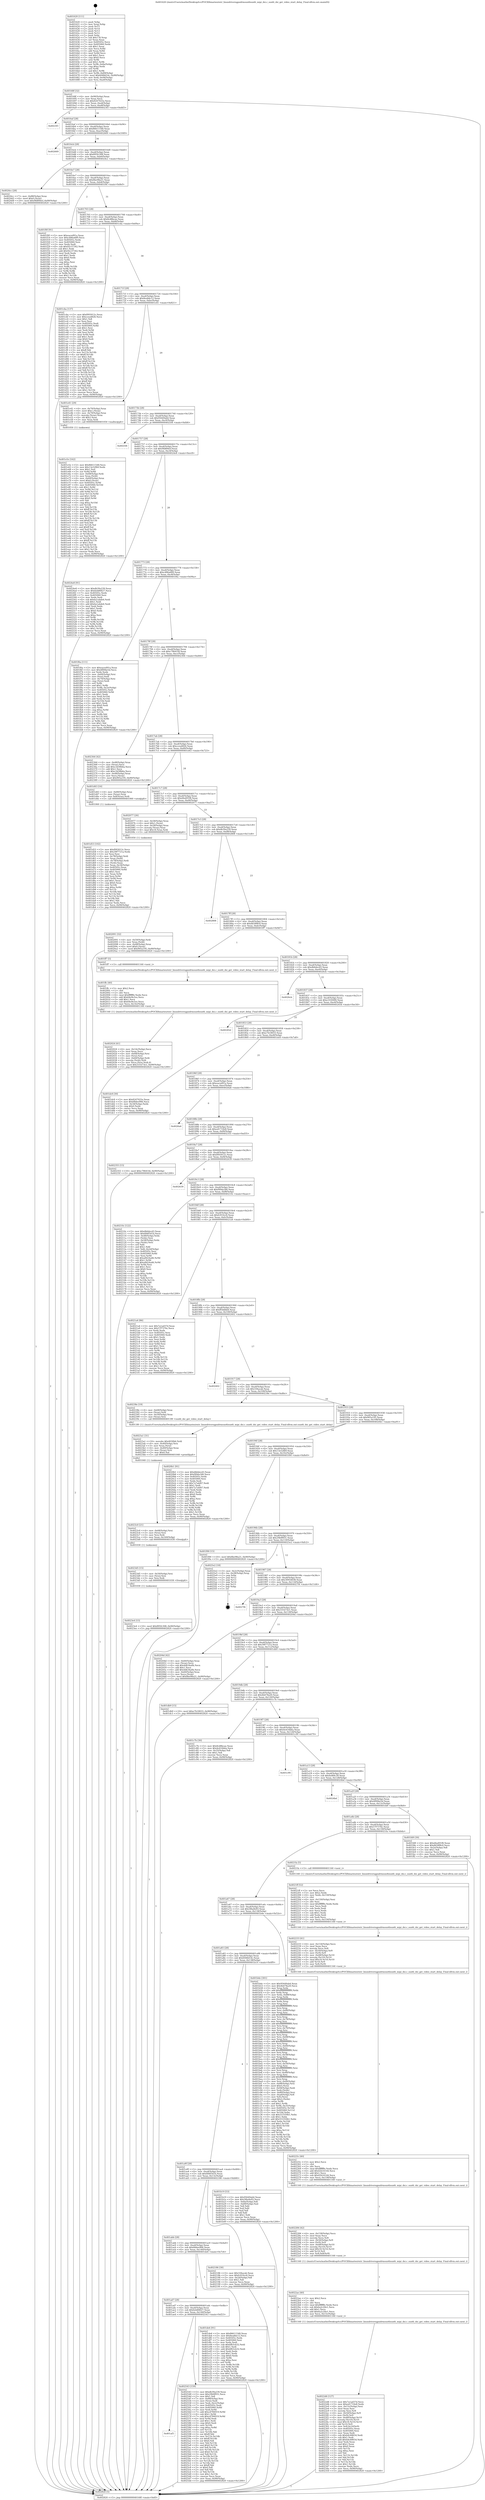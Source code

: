 digraph "0x401620" {
  label = "0x401620 (/mnt/c/Users/mathe/Desktop/tcc/POCII/binaries/extr_linuxdriversgpudrmsun4isun6i_mipi_dsi.c_sun6i_dsi_get_video_start_delay_Final-ollvm.out::main(0))"
  labelloc = "t"
  node[shape=record]

  Entry [label="",width=0.3,height=0.3,shape=circle,fillcolor=black,style=filled]
  "0x40168f" [label="{
     0x40168f [32]\l
     | [instrs]\l
     &nbsp;&nbsp;0x40168f \<+6\>: mov -0x90(%rbp),%eax\l
     &nbsp;&nbsp;0x401695 \<+2\>: mov %eax,%ecx\l
     &nbsp;&nbsp;0x401697 \<+6\>: sub $0x8247025e,%ecx\l
     &nbsp;&nbsp;0x40169d \<+6\>: mov %eax,-0xa4(%rbp)\l
     &nbsp;&nbsp;0x4016a3 \<+6\>: mov %ecx,-0xa8(%rbp)\l
     &nbsp;&nbsp;0x4016a9 \<+6\>: je 00000000004023f3 \<main+0xdd3\>\l
  }"]
  "0x4023f3" [label="{
     0x4023f3\l
  }", style=dashed]
  "0x4016af" [label="{
     0x4016af [28]\l
     | [instrs]\l
     &nbsp;&nbsp;0x4016af \<+5\>: jmp 00000000004016b4 \<main+0x94\>\l
     &nbsp;&nbsp;0x4016b4 \<+6\>: mov -0xa4(%rbp),%eax\l
     &nbsp;&nbsp;0x4016ba \<+5\>: sub $0x86611548,%eax\l
     &nbsp;&nbsp;0x4016bf \<+6\>: mov %eax,-0xac(%rbp)\l
     &nbsp;&nbsp;0x4016c5 \<+6\>: je 0000000000402669 \<main+0x1049\>\l
  }"]
  Exit [label="",width=0.3,height=0.3,shape=circle,fillcolor=black,style=filled,peripheries=2]
  "0x402669" [label="{
     0x402669\l
  }", style=dashed]
  "0x4016cb" [label="{
     0x4016cb [28]\l
     | [instrs]\l
     &nbsp;&nbsp;0x4016cb \<+5\>: jmp 00000000004016d0 \<main+0xb0\>\l
     &nbsp;&nbsp;0x4016d0 \<+6\>: mov -0xa4(%rbp),%eax\l
     &nbsp;&nbsp;0x4016d6 \<+5\>: sub $0x895fc308,%eax\l
     &nbsp;&nbsp;0x4016db \<+6\>: mov %eax,-0xb0(%rbp)\l
     &nbsp;&nbsp;0x4016e1 \<+6\>: je 00000000004024cc \<main+0xeac\>\l
  }"]
  "0x401af3" [label="{
     0x401af3\l
  }", style=dashed]
  "0x4024cc" [label="{
     0x4024cc [28]\l
     | [instrs]\l
     &nbsp;&nbsp;0x4024cc \<+7\>: mov -0x88(%rbp),%rax\l
     &nbsp;&nbsp;0x4024d3 \<+6\>: movl $0x0,(%rax)\l
     &nbsp;&nbsp;0x4024d9 \<+10\>: movl $0x9fd89dcf,-0x90(%rbp)\l
     &nbsp;&nbsp;0x4024e3 \<+5\>: jmp 0000000000402820 \<main+0x1200\>\l
  }"]
  "0x4016e7" [label="{
     0x4016e7 [28]\l
     | [instrs]\l
     &nbsp;&nbsp;0x4016e7 \<+5\>: jmp 00000000004016ec \<main+0xcc\>\l
     &nbsp;&nbsp;0x4016ec \<+6\>: mov -0xa4(%rbp),%eax\l
     &nbsp;&nbsp;0x4016f2 \<+5\>: sub $0x8be98a21,%eax\l
     &nbsp;&nbsp;0x4016f7 \<+6\>: mov %eax,-0xb4(%rbp)\l
     &nbsp;&nbsp;0x4016fd \<+6\>: je 0000000000401f0f \<main+0x8ef\>\l
  }"]
  "0x402543" [label="{
     0x402543 [159]\l
     | [instrs]\l
     &nbsp;&nbsp;0x402543 \<+5\>: mov $0xdb39a239,%eax\l
     &nbsp;&nbsp;0x402548 \<+5\>: mov $0x29b9f931,%ecx\l
     &nbsp;&nbsp;0x40254d \<+2\>: mov $0x1,%dl\l
     &nbsp;&nbsp;0x40254f \<+7\>: mov -0x88(%rbp),%rsi\l
     &nbsp;&nbsp;0x402556 \<+2\>: mov (%rsi),%edi\l
     &nbsp;&nbsp;0x402558 \<+3\>: mov %edi,-0x2c(%rbp)\l
     &nbsp;&nbsp;0x40255b \<+7\>: mov 0x40505c,%edi\l
     &nbsp;&nbsp;0x402562 \<+8\>: mov 0x405060,%r8d\l
     &nbsp;&nbsp;0x40256a \<+3\>: mov %edi,%r9d\l
     &nbsp;&nbsp;0x40256d \<+7\>: add $0xcd784919,%r9d\l
     &nbsp;&nbsp;0x402574 \<+4\>: sub $0x1,%r9d\l
     &nbsp;&nbsp;0x402578 \<+7\>: sub $0xcd784919,%r9d\l
     &nbsp;&nbsp;0x40257f \<+4\>: imul %r9d,%edi\l
     &nbsp;&nbsp;0x402583 \<+3\>: and $0x1,%edi\l
     &nbsp;&nbsp;0x402586 \<+3\>: cmp $0x0,%edi\l
     &nbsp;&nbsp;0x402589 \<+4\>: sete %r10b\l
     &nbsp;&nbsp;0x40258d \<+4\>: cmp $0xa,%r8d\l
     &nbsp;&nbsp;0x402591 \<+4\>: setl %r11b\l
     &nbsp;&nbsp;0x402595 \<+3\>: mov %r10b,%bl\l
     &nbsp;&nbsp;0x402598 \<+3\>: xor $0xff,%bl\l
     &nbsp;&nbsp;0x40259b \<+3\>: mov %r11b,%r14b\l
     &nbsp;&nbsp;0x40259e \<+4\>: xor $0xff,%r14b\l
     &nbsp;&nbsp;0x4025a2 \<+3\>: xor $0x0,%dl\l
     &nbsp;&nbsp;0x4025a5 \<+3\>: mov %bl,%r15b\l
     &nbsp;&nbsp;0x4025a8 \<+4\>: and $0x0,%r15b\l
     &nbsp;&nbsp;0x4025ac \<+3\>: and %dl,%r10b\l
     &nbsp;&nbsp;0x4025af \<+3\>: mov %r14b,%r12b\l
     &nbsp;&nbsp;0x4025b2 \<+4\>: and $0x0,%r12b\l
     &nbsp;&nbsp;0x4025b6 \<+3\>: and %dl,%r11b\l
     &nbsp;&nbsp;0x4025b9 \<+3\>: or %r10b,%r15b\l
     &nbsp;&nbsp;0x4025bc \<+3\>: or %r11b,%r12b\l
     &nbsp;&nbsp;0x4025bf \<+3\>: xor %r12b,%r15b\l
     &nbsp;&nbsp;0x4025c2 \<+3\>: or %r14b,%bl\l
     &nbsp;&nbsp;0x4025c5 \<+3\>: xor $0xff,%bl\l
     &nbsp;&nbsp;0x4025c8 \<+3\>: or $0x0,%dl\l
     &nbsp;&nbsp;0x4025cb \<+2\>: and %dl,%bl\l
     &nbsp;&nbsp;0x4025cd \<+3\>: or %bl,%r15b\l
     &nbsp;&nbsp;0x4025d0 \<+4\>: test $0x1,%r15b\l
     &nbsp;&nbsp;0x4025d4 \<+3\>: cmovne %ecx,%eax\l
     &nbsp;&nbsp;0x4025d7 \<+6\>: mov %eax,-0x90(%rbp)\l
     &nbsp;&nbsp;0x4025dd \<+5\>: jmp 0000000000402820 \<main+0x1200\>\l
  }"]
  "0x401f0f" [label="{
     0x401f0f [91]\l
     | [instrs]\l
     &nbsp;&nbsp;0x401f0f \<+5\>: mov $0xeaced91a,%eax\l
     &nbsp;&nbsp;0x401f14 \<+5\>: mov $0xc486a689,%ecx\l
     &nbsp;&nbsp;0x401f19 \<+7\>: mov 0x40505c,%edx\l
     &nbsp;&nbsp;0x401f20 \<+7\>: mov 0x405060,%esi\l
     &nbsp;&nbsp;0x401f27 \<+2\>: mov %edx,%edi\l
     &nbsp;&nbsp;0x401f29 \<+6\>: sub $0x92c37342,%edi\l
     &nbsp;&nbsp;0x401f2f \<+3\>: sub $0x1,%edi\l
     &nbsp;&nbsp;0x401f32 \<+6\>: add $0x92c37342,%edi\l
     &nbsp;&nbsp;0x401f38 \<+3\>: imul %edi,%edx\l
     &nbsp;&nbsp;0x401f3b \<+3\>: and $0x1,%edx\l
     &nbsp;&nbsp;0x401f3e \<+3\>: cmp $0x0,%edx\l
     &nbsp;&nbsp;0x401f41 \<+4\>: sete %r8b\l
     &nbsp;&nbsp;0x401f45 \<+3\>: cmp $0xa,%esi\l
     &nbsp;&nbsp;0x401f48 \<+4\>: setl %r9b\l
     &nbsp;&nbsp;0x401f4c \<+3\>: mov %r8b,%r10b\l
     &nbsp;&nbsp;0x401f4f \<+3\>: and %r9b,%r10b\l
     &nbsp;&nbsp;0x401f52 \<+3\>: xor %r9b,%r8b\l
     &nbsp;&nbsp;0x401f55 \<+3\>: or %r8b,%r10b\l
     &nbsp;&nbsp;0x401f58 \<+4\>: test $0x1,%r10b\l
     &nbsp;&nbsp;0x401f5c \<+3\>: cmovne %ecx,%eax\l
     &nbsp;&nbsp;0x401f5f \<+6\>: mov %eax,-0x90(%rbp)\l
     &nbsp;&nbsp;0x401f65 \<+5\>: jmp 0000000000402820 \<main+0x1200\>\l
  }"]
  "0x401703" [label="{
     0x401703 [28]\l
     | [instrs]\l
     &nbsp;&nbsp;0x401703 \<+5\>: jmp 0000000000401708 \<main+0xe8\>\l
     &nbsp;&nbsp;0x401708 \<+6\>: mov -0xa4(%rbp),%eax\l
     &nbsp;&nbsp;0x40170e \<+5\>: sub $0x8cd8bcae,%eax\l
     &nbsp;&nbsp;0x401713 \<+6\>: mov %eax,-0xb8(%rbp)\l
     &nbsp;&nbsp;0x401719 \<+6\>: je 0000000000401cba \<main+0x69a\>\l
  }"]
  "0x4023e4" [label="{
     0x4023e4 [15]\l
     | [instrs]\l
     &nbsp;&nbsp;0x4023e4 \<+10\>: movl $0x895fc308,-0x90(%rbp)\l
     &nbsp;&nbsp;0x4023ee \<+5\>: jmp 0000000000402820 \<main+0x1200\>\l
  }"]
  "0x401cba" [label="{
     0x401cba [137]\l
     | [instrs]\l
     &nbsp;&nbsp;0x401cba \<+5\>: mov $0xf093012c,%eax\l
     &nbsp;&nbsp;0x401cbf \<+5\>: mov $0xccea4826,%ecx\l
     &nbsp;&nbsp;0x401cc4 \<+2\>: mov $0x1,%dl\l
     &nbsp;&nbsp;0x401cc6 \<+2\>: xor %esi,%esi\l
     &nbsp;&nbsp;0x401cc8 \<+7\>: mov 0x40505c,%edi\l
     &nbsp;&nbsp;0x401ccf \<+8\>: mov 0x405060,%r8d\l
     &nbsp;&nbsp;0x401cd7 \<+3\>: sub $0x1,%esi\l
     &nbsp;&nbsp;0x401cda \<+3\>: mov %edi,%r9d\l
     &nbsp;&nbsp;0x401cdd \<+3\>: add %esi,%r9d\l
     &nbsp;&nbsp;0x401ce0 \<+4\>: imul %r9d,%edi\l
     &nbsp;&nbsp;0x401ce4 \<+3\>: and $0x1,%edi\l
     &nbsp;&nbsp;0x401ce7 \<+3\>: cmp $0x0,%edi\l
     &nbsp;&nbsp;0x401cea \<+4\>: sete %r10b\l
     &nbsp;&nbsp;0x401cee \<+4\>: cmp $0xa,%r8d\l
     &nbsp;&nbsp;0x401cf2 \<+4\>: setl %r11b\l
     &nbsp;&nbsp;0x401cf6 \<+3\>: mov %r10b,%bl\l
     &nbsp;&nbsp;0x401cf9 \<+3\>: xor $0xff,%bl\l
     &nbsp;&nbsp;0x401cfc \<+3\>: mov %r11b,%r14b\l
     &nbsp;&nbsp;0x401cff \<+4\>: xor $0xff,%r14b\l
     &nbsp;&nbsp;0x401d03 \<+3\>: xor $0x1,%dl\l
     &nbsp;&nbsp;0x401d06 \<+3\>: mov %bl,%r15b\l
     &nbsp;&nbsp;0x401d09 \<+4\>: and $0xff,%r15b\l
     &nbsp;&nbsp;0x401d0d \<+3\>: and %dl,%r10b\l
     &nbsp;&nbsp;0x401d10 \<+3\>: mov %r14b,%r12b\l
     &nbsp;&nbsp;0x401d13 \<+4\>: and $0xff,%r12b\l
     &nbsp;&nbsp;0x401d17 \<+3\>: and %dl,%r11b\l
     &nbsp;&nbsp;0x401d1a \<+3\>: or %r10b,%r15b\l
     &nbsp;&nbsp;0x401d1d \<+3\>: or %r11b,%r12b\l
     &nbsp;&nbsp;0x401d20 \<+3\>: xor %r12b,%r15b\l
     &nbsp;&nbsp;0x401d23 \<+3\>: or %r14b,%bl\l
     &nbsp;&nbsp;0x401d26 \<+3\>: xor $0xff,%bl\l
     &nbsp;&nbsp;0x401d29 \<+3\>: or $0x1,%dl\l
     &nbsp;&nbsp;0x401d2c \<+2\>: and %dl,%bl\l
     &nbsp;&nbsp;0x401d2e \<+3\>: or %bl,%r15b\l
     &nbsp;&nbsp;0x401d31 \<+4\>: test $0x1,%r15b\l
     &nbsp;&nbsp;0x401d35 \<+3\>: cmovne %ecx,%eax\l
     &nbsp;&nbsp;0x401d38 \<+6\>: mov %eax,-0x90(%rbp)\l
     &nbsp;&nbsp;0x401d3e \<+5\>: jmp 0000000000402820 \<main+0x1200\>\l
  }"]
  "0x40171f" [label="{
     0x40171f [28]\l
     | [instrs]\l
     &nbsp;&nbsp;0x40171f \<+5\>: jmp 0000000000401724 \<main+0x104\>\l
     &nbsp;&nbsp;0x401724 \<+6\>: mov -0xa4(%rbp),%eax\l
     &nbsp;&nbsp;0x40172a \<+5\>: sub $0x8ea8dc12,%eax\l
     &nbsp;&nbsp;0x40172f \<+6\>: mov %eax,-0xbc(%rbp)\l
     &nbsp;&nbsp;0x401735 \<+6\>: je 0000000000401e41 \<main+0x821\>\l
  }"]
  "0x4023d5" [label="{
     0x4023d5 [15]\l
     | [instrs]\l
     &nbsp;&nbsp;0x4023d5 \<+4\>: mov -0x50(%rbp),%rsi\l
     &nbsp;&nbsp;0x4023d9 \<+3\>: mov (%rsi),%rsi\l
     &nbsp;&nbsp;0x4023dc \<+3\>: mov %rsi,%rdi\l
     &nbsp;&nbsp;0x4023df \<+5\>: call 0000000000401030 \<free@plt\>\l
     | [calls]\l
     &nbsp;&nbsp;0x401030 \{1\} (unknown)\l
  }"]
  "0x401e41" [label="{
     0x401e41 [29]\l
     | [instrs]\l
     &nbsp;&nbsp;0x401e41 \<+4\>: mov -0x70(%rbp),%rax\l
     &nbsp;&nbsp;0x401e45 \<+6\>: movl $0x1,(%rax)\l
     &nbsp;&nbsp;0x401e4b \<+4\>: mov -0x70(%rbp),%rax\l
     &nbsp;&nbsp;0x401e4f \<+3\>: movslq (%rax),%rax\l
     &nbsp;&nbsp;0x401e52 \<+4\>: shl $0x2,%rax\l
     &nbsp;&nbsp;0x401e56 \<+3\>: mov %rax,%rdi\l
     &nbsp;&nbsp;0x401e59 \<+5\>: call 0000000000401050 \<malloc@plt\>\l
     | [calls]\l
     &nbsp;&nbsp;0x401050 \{1\} (unknown)\l
  }"]
  "0x40173b" [label="{
     0x40173b [28]\l
     | [instrs]\l
     &nbsp;&nbsp;0x40173b \<+5\>: jmp 0000000000401740 \<main+0x120\>\l
     &nbsp;&nbsp;0x401740 \<+6\>: mov -0xa4(%rbp),%eax\l
     &nbsp;&nbsp;0x401746 \<+5\>: sub $0x95649ab4,%eax\l
     &nbsp;&nbsp;0x40174b \<+6\>: mov %eax,-0xc0(%rbp)\l
     &nbsp;&nbsp;0x401751 \<+6\>: je 00000000004025f4 \<main+0xfd4\>\l
  }"]
  "0x4023c0" [label="{
     0x4023c0 [21]\l
     | [instrs]\l
     &nbsp;&nbsp;0x4023c0 \<+4\>: mov -0x68(%rbp),%rsi\l
     &nbsp;&nbsp;0x4023c4 \<+3\>: mov (%rsi),%rsi\l
     &nbsp;&nbsp;0x4023c7 \<+3\>: mov %rsi,%rdi\l
     &nbsp;&nbsp;0x4023ca \<+6\>: mov %eax,-0x160(%rbp)\l
     &nbsp;&nbsp;0x4023d0 \<+5\>: call 0000000000401030 \<free@plt\>\l
     | [calls]\l
     &nbsp;&nbsp;0x401030 \{1\} (unknown)\l
  }"]
  "0x4025f4" [label="{
     0x4025f4\l
  }", style=dashed]
  "0x401757" [label="{
     0x401757 [28]\l
     | [instrs]\l
     &nbsp;&nbsp;0x401757 \<+5\>: jmp 000000000040175c \<main+0x13c\>\l
     &nbsp;&nbsp;0x40175c \<+6\>: mov -0xa4(%rbp),%eax\l
     &nbsp;&nbsp;0x401762 \<+5\>: sub $0x9fd89dcf,%eax\l
     &nbsp;&nbsp;0x401767 \<+6\>: mov %eax,-0xc4(%rbp)\l
     &nbsp;&nbsp;0x40176d \<+6\>: je 00000000004024e8 \<main+0xec8\>\l
  }"]
  "0x4023a1" [label="{
     0x4023a1 [31]\l
     | [instrs]\l
     &nbsp;&nbsp;0x4023a1 \<+10\>: movabs $0x4030b6,%rdi\l
     &nbsp;&nbsp;0x4023ab \<+4\>: mov -0x40(%rbp),%rsi\l
     &nbsp;&nbsp;0x4023af \<+3\>: mov %rax,(%rsi)\l
     &nbsp;&nbsp;0x4023b2 \<+4\>: mov -0x40(%rbp),%rax\l
     &nbsp;&nbsp;0x4023b6 \<+3\>: mov (%rax),%rsi\l
     &nbsp;&nbsp;0x4023b9 \<+2\>: mov $0x0,%al\l
     &nbsp;&nbsp;0x4023bb \<+5\>: call 0000000000401040 \<printf@plt\>\l
     | [calls]\l
     &nbsp;&nbsp;0x401040 \{1\} (unknown)\l
  }"]
  "0x4024e8" [label="{
     0x4024e8 [91]\l
     | [instrs]\l
     &nbsp;&nbsp;0x4024e8 \<+5\>: mov $0xdb39a239,%eax\l
     &nbsp;&nbsp;0x4024ed \<+5\>: mov $0x6eb80627,%ecx\l
     &nbsp;&nbsp;0x4024f2 \<+7\>: mov 0x40505c,%edx\l
     &nbsp;&nbsp;0x4024f9 \<+7\>: mov 0x405060,%esi\l
     &nbsp;&nbsp;0x402500 \<+2\>: mov %edx,%edi\l
     &nbsp;&nbsp;0x402502 \<+6\>: sub $0x6a1abde6,%edi\l
     &nbsp;&nbsp;0x402508 \<+3\>: sub $0x1,%edi\l
     &nbsp;&nbsp;0x40250b \<+6\>: add $0x6a1abde6,%edi\l
     &nbsp;&nbsp;0x402511 \<+3\>: imul %edi,%edx\l
     &nbsp;&nbsp;0x402514 \<+3\>: and $0x1,%edx\l
     &nbsp;&nbsp;0x402517 \<+3\>: cmp $0x0,%edx\l
     &nbsp;&nbsp;0x40251a \<+4\>: sete %r8b\l
     &nbsp;&nbsp;0x40251e \<+3\>: cmp $0xa,%esi\l
     &nbsp;&nbsp;0x402521 \<+4\>: setl %r9b\l
     &nbsp;&nbsp;0x402525 \<+3\>: mov %r8b,%r10b\l
     &nbsp;&nbsp;0x402528 \<+3\>: and %r9b,%r10b\l
     &nbsp;&nbsp;0x40252b \<+3\>: xor %r9b,%r8b\l
     &nbsp;&nbsp;0x40252e \<+3\>: or %r8b,%r10b\l
     &nbsp;&nbsp;0x402531 \<+4\>: test $0x1,%r10b\l
     &nbsp;&nbsp;0x402535 \<+3\>: cmovne %ecx,%eax\l
     &nbsp;&nbsp;0x402538 \<+6\>: mov %eax,-0x90(%rbp)\l
     &nbsp;&nbsp;0x40253e \<+5\>: jmp 0000000000402820 \<main+0x1200\>\l
  }"]
  "0x401773" [label="{
     0x401773 [28]\l
     | [instrs]\l
     &nbsp;&nbsp;0x401773 \<+5\>: jmp 0000000000401778 \<main+0x158\>\l
     &nbsp;&nbsp;0x401778 \<+6\>: mov -0xa4(%rbp),%eax\l
     &nbsp;&nbsp;0x40177e \<+5\>: sub $0xc486a689,%eax\l
     &nbsp;&nbsp;0x401783 \<+6\>: mov %eax,-0xc8(%rbp)\l
     &nbsp;&nbsp;0x401789 \<+6\>: je 0000000000401f6a \<main+0x94a\>\l
  }"]
  "0x4022d6" [label="{
     0x4022d6 [127]\l
     | [instrs]\l
     &nbsp;&nbsp;0x4022d6 \<+5\>: mov $0x7a1ad37d,%ecx\l
     &nbsp;&nbsp;0x4022db \<+5\>: mov $0xed1710e8,%edx\l
     &nbsp;&nbsp;0x4022e0 \<+6\>: mov -0x15c(%rbp),%esi\l
     &nbsp;&nbsp;0x4022e6 \<+3\>: imul %eax,%esi\l
     &nbsp;&nbsp;0x4022e9 \<+3\>: movslq %esi,%r8\l
     &nbsp;&nbsp;0x4022ec \<+4\>: mov -0x50(%rbp),%r9\l
     &nbsp;&nbsp;0x4022f0 \<+3\>: mov (%r9),%r9\l
     &nbsp;&nbsp;0x4022f3 \<+4\>: mov -0x48(%rbp),%r10\l
     &nbsp;&nbsp;0x4022f7 \<+3\>: movslq (%r10),%r10\l
     &nbsp;&nbsp;0x4022fa \<+4\>: imul $0x18,%r10,%r10\l
     &nbsp;&nbsp;0x4022fe \<+3\>: add %r10,%r9\l
     &nbsp;&nbsp;0x402301 \<+4\>: mov %r8,0x10(%r9)\l
     &nbsp;&nbsp;0x402305 \<+7\>: mov 0x40505c,%eax\l
     &nbsp;&nbsp;0x40230c \<+7\>: mov 0x405060,%esi\l
     &nbsp;&nbsp;0x402313 \<+2\>: mov %eax,%edi\l
     &nbsp;&nbsp;0x402315 \<+6\>: sub $0xb4c68654,%edi\l
     &nbsp;&nbsp;0x40231b \<+3\>: sub $0x1,%edi\l
     &nbsp;&nbsp;0x40231e \<+6\>: add $0xb4c68654,%edi\l
     &nbsp;&nbsp;0x402324 \<+3\>: imul %edi,%eax\l
     &nbsp;&nbsp;0x402327 \<+3\>: and $0x1,%eax\l
     &nbsp;&nbsp;0x40232a \<+3\>: cmp $0x0,%eax\l
     &nbsp;&nbsp;0x40232d \<+4\>: sete %r11b\l
     &nbsp;&nbsp;0x402331 \<+3\>: cmp $0xa,%esi\l
     &nbsp;&nbsp;0x402334 \<+3\>: setl %bl\l
     &nbsp;&nbsp;0x402337 \<+3\>: mov %r11b,%r14b\l
     &nbsp;&nbsp;0x40233a \<+3\>: and %bl,%r14b\l
     &nbsp;&nbsp;0x40233d \<+3\>: xor %bl,%r11b\l
     &nbsp;&nbsp;0x402340 \<+3\>: or %r11b,%r14b\l
     &nbsp;&nbsp;0x402343 \<+4\>: test $0x1,%r14b\l
     &nbsp;&nbsp;0x402347 \<+3\>: cmovne %edx,%ecx\l
     &nbsp;&nbsp;0x40234a \<+6\>: mov %ecx,-0x90(%rbp)\l
     &nbsp;&nbsp;0x402350 \<+5\>: jmp 0000000000402820 \<main+0x1200\>\l
  }"]
  "0x401f6a" [label="{
     0x401f6a [111]\l
     | [instrs]\l
     &nbsp;&nbsp;0x401f6a \<+5\>: mov $0xeaced91a,%eax\l
     &nbsp;&nbsp;0x401f6f \<+5\>: mov $0x4f00be5d,%ecx\l
     &nbsp;&nbsp;0x401f74 \<+2\>: xor %edx,%edx\l
     &nbsp;&nbsp;0x401f76 \<+4\>: mov -0x60(%rbp),%rsi\l
     &nbsp;&nbsp;0x401f7a \<+2\>: mov (%rsi),%edi\l
     &nbsp;&nbsp;0x401f7c \<+4\>: mov -0x70(%rbp),%rsi\l
     &nbsp;&nbsp;0x401f80 \<+2\>: cmp (%rsi),%edi\l
     &nbsp;&nbsp;0x401f82 \<+4\>: setl %r8b\l
     &nbsp;&nbsp;0x401f86 \<+4\>: and $0x1,%r8b\l
     &nbsp;&nbsp;0x401f8a \<+4\>: mov %r8b,-0x2e(%rbp)\l
     &nbsp;&nbsp;0x401f8e \<+7\>: mov 0x40505c,%edi\l
     &nbsp;&nbsp;0x401f95 \<+8\>: mov 0x405060,%r9d\l
     &nbsp;&nbsp;0x401f9d \<+3\>: sub $0x1,%edx\l
     &nbsp;&nbsp;0x401fa0 \<+3\>: mov %edi,%r10d\l
     &nbsp;&nbsp;0x401fa3 \<+3\>: add %edx,%r10d\l
     &nbsp;&nbsp;0x401fa6 \<+4\>: imul %r10d,%edi\l
     &nbsp;&nbsp;0x401faa \<+3\>: and $0x1,%edi\l
     &nbsp;&nbsp;0x401fad \<+3\>: cmp $0x0,%edi\l
     &nbsp;&nbsp;0x401fb0 \<+4\>: sete %r8b\l
     &nbsp;&nbsp;0x401fb4 \<+4\>: cmp $0xa,%r9d\l
     &nbsp;&nbsp;0x401fb8 \<+4\>: setl %r11b\l
     &nbsp;&nbsp;0x401fbc \<+3\>: mov %r8b,%bl\l
     &nbsp;&nbsp;0x401fbf \<+3\>: and %r11b,%bl\l
     &nbsp;&nbsp;0x401fc2 \<+3\>: xor %r11b,%r8b\l
     &nbsp;&nbsp;0x401fc5 \<+3\>: or %r8b,%bl\l
     &nbsp;&nbsp;0x401fc8 \<+3\>: test $0x1,%bl\l
     &nbsp;&nbsp;0x401fcb \<+3\>: cmovne %ecx,%eax\l
     &nbsp;&nbsp;0x401fce \<+6\>: mov %eax,-0x90(%rbp)\l
     &nbsp;&nbsp;0x401fd4 \<+5\>: jmp 0000000000402820 \<main+0x1200\>\l
  }"]
  "0x40178f" [label="{
     0x40178f [28]\l
     | [instrs]\l
     &nbsp;&nbsp;0x40178f \<+5\>: jmp 0000000000401794 \<main+0x174\>\l
     &nbsp;&nbsp;0x401794 \<+6\>: mov -0xa4(%rbp),%eax\l
     &nbsp;&nbsp;0x40179a \<+5\>: sub $0xc78641fd,%eax\l
     &nbsp;&nbsp;0x40179f \<+6\>: mov %eax,-0xcc(%rbp)\l
     &nbsp;&nbsp;0x4017a5 \<+6\>: je 0000000000402364 \<main+0xd44\>\l
  }"]
  "0x4022ae" [label="{
     0x4022ae [40]\l
     | [instrs]\l
     &nbsp;&nbsp;0x4022ae \<+5\>: mov $0x2,%ecx\l
     &nbsp;&nbsp;0x4022b3 \<+1\>: cltd\l
     &nbsp;&nbsp;0x4022b4 \<+2\>: idiv %ecx\l
     &nbsp;&nbsp;0x4022b6 \<+6\>: imul $0xfffffffe,%edx,%ecx\l
     &nbsp;&nbsp;0x4022bc \<+6\>: sub $0x6a2c20e1,%ecx\l
     &nbsp;&nbsp;0x4022c2 \<+3\>: add $0x1,%ecx\l
     &nbsp;&nbsp;0x4022c5 \<+6\>: add $0x6a2c20e1,%ecx\l
     &nbsp;&nbsp;0x4022cb \<+6\>: mov %ecx,-0x15c(%rbp)\l
     &nbsp;&nbsp;0x4022d1 \<+5\>: call 0000000000401160 \<next_i\>\l
     | [calls]\l
     &nbsp;&nbsp;0x401160 \{1\} (/mnt/c/Users/mathe/Desktop/tcc/POCII/binaries/extr_linuxdriversgpudrmsun4isun6i_mipi_dsi.c_sun6i_dsi_get_video_start_delay_Final-ollvm.out::next_i)\l
  }"]
  "0x402364" [label="{
     0x402364 [42]\l
     | [instrs]\l
     &nbsp;&nbsp;0x402364 \<+4\>: mov -0x48(%rbp),%rax\l
     &nbsp;&nbsp;0x402368 \<+2\>: mov (%rax),%ecx\l
     &nbsp;&nbsp;0x40236a \<+6\>: add $0xc3d38b6a,%ecx\l
     &nbsp;&nbsp;0x402370 \<+3\>: add $0x1,%ecx\l
     &nbsp;&nbsp;0x402373 \<+6\>: sub $0xc3d38b6a,%ecx\l
     &nbsp;&nbsp;0x402379 \<+4\>: mov -0x48(%rbp),%rax\l
     &nbsp;&nbsp;0x40237d \<+2\>: mov %ecx,(%rax)\l
     &nbsp;&nbsp;0x40237f \<+10\>: movl $0x905a195,-0x90(%rbp)\l
     &nbsp;&nbsp;0x402389 \<+5\>: jmp 0000000000402820 \<main+0x1200\>\l
  }"]
  "0x4017ab" [label="{
     0x4017ab [28]\l
     | [instrs]\l
     &nbsp;&nbsp;0x4017ab \<+5\>: jmp 00000000004017b0 \<main+0x190\>\l
     &nbsp;&nbsp;0x4017b0 \<+6\>: mov -0xa4(%rbp),%eax\l
     &nbsp;&nbsp;0x4017b6 \<+5\>: sub $0xccea4826,%eax\l
     &nbsp;&nbsp;0x4017bb \<+6\>: mov %eax,-0xd0(%rbp)\l
     &nbsp;&nbsp;0x4017c1 \<+6\>: je 0000000000401d43 \<main+0x723\>\l
  }"]
  "0x402284" [label="{
     0x402284 [42]\l
     | [instrs]\l
     &nbsp;&nbsp;0x402284 \<+6\>: mov -0x158(%rbp),%ecx\l
     &nbsp;&nbsp;0x40228a \<+3\>: imul %eax,%ecx\l
     &nbsp;&nbsp;0x40228d \<+3\>: movslq %ecx,%r8\l
     &nbsp;&nbsp;0x402290 \<+4\>: mov -0x50(%rbp),%r9\l
     &nbsp;&nbsp;0x402294 \<+3\>: mov (%r9),%r9\l
     &nbsp;&nbsp;0x402297 \<+4\>: mov -0x48(%rbp),%r10\l
     &nbsp;&nbsp;0x40229b \<+3\>: movslq (%r10),%r10\l
     &nbsp;&nbsp;0x40229e \<+4\>: imul $0x18,%r10,%r10\l
     &nbsp;&nbsp;0x4022a2 \<+3\>: add %r10,%r9\l
     &nbsp;&nbsp;0x4022a5 \<+4\>: mov %r8,0x8(%r9)\l
     &nbsp;&nbsp;0x4022a9 \<+5\>: call 0000000000401160 \<next_i\>\l
     | [calls]\l
     &nbsp;&nbsp;0x401160 \{1\} (/mnt/c/Users/mathe/Desktop/tcc/POCII/binaries/extr_linuxdriversgpudrmsun4isun6i_mipi_dsi.c_sun6i_dsi_get_video_start_delay_Final-ollvm.out::next_i)\l
  }"]
  "0x401d43" [label="{
     0x401d43 [16]\l
     | [instrs]\l
     &nbsp;&nbsp;0x401d43 \<+4\>: mov -0x80(%rbp),%rax\l
     &nbsp;&nbsp;0x401d47 \<+3\>: mov (%rax),%rax\l
     &nbsp;&nbsp;0x401d4a \<+4\>: mov 0x8(%rax),%rdi\l
     &nbsp;&nbsp;0x401d4e \<+5\>: call 0000000000401060 \<atoi@plt\>\l
     | [calls]\l
     &nbsp;&nbsp;0x401060 \{1\} (unknown)\l
  }"]
  "0x4017c7" [label="{
     0x4017c7 [28]\l
     | [instrs]\l
     &nbsp;&nbsp;0x4017c7 \<+5\>: jmp 00000000004017cc \<main+0x1ac\>\l
     &nbsp;&nbsp;0x4017cc \<+6\>: mov -0xa4(%rbp),%eax\l
     &nbsp;&nbsp;0x4017d2 \<+5\>: sub $0xd4a491f8,%eax\l
     &nbsp;&nbsp;0x4017d7 \<+6\>: mov %eax,-0xd4(%rbp)\l
     &nbsp;&nbsp;0x4017dd \<+6\>: je 0000000000402077 \<main+0xa57\>\l
  }"]
  "0x40225c" [label="{
     0x40225c [40]\l
     | [instrs]\l
     &nbsp;&nbsp;0x40225c \<+5\>: mov $0x2,%ecx\l
     &nbsp;&nbsp;0x402261 \<+1\>: cltd\l
     &nbsp;&nbsp;0x402262 \<+2\>: idiv %ecx\l
     &nbsp;&nbsp;0x402264 \<+6\>: imul $0xfffffffe,%edx,%ecx\l
     &nbsp;&nbsp;0x40226a \<+6\>: add $0x42b16144,%ecx\l
     &nbsp;&nbsp;0x402270 \<+3\>: add $0x1,%ecx\l
     &nbsp;&nbsp;0x402273 \<+6\>: sub $0x42b16144,%ecx\l
     &nbsp;&nbsp;0x402279 \<+6\>: mov %ecx,-0x158(%rbp)\l
     &nbsp;&nbsp;0x40227f \<+5\>: call 0000000000401160 \<next_i\>\l
     | [calls]\l
     &nbsp;&nbsp;0x401160 \{1\} (/mnt/c/Users/mathe/Desktop/tcc/POCII/binaries/extr_linuxdriversgpudrmsun4isun6i_mipi_dsi.c_sun6i_dsi_get_video_start_delay_Final-ollvm.out::next_i)\l
  }"]
  "0x402077" [label="{
     0x402077 [26]\l
     | [instrs]\l
     &nbsp;&nbsp;0x402077 \<+4\>: mov -0x58(%rbp),%rax\l
     &nbsp;&nbsp;0x40207b \<+6\>: movl $0x1,(%rax)\l
     &nbsp;&nbsp;0x402081 \<+4\>: mov -0x58(%rbp),%rax\l
     &nbsp;&nbsp;0x402085 \<+3\>: movslq (%rax),%rax\l
     &nbsp;&nbsp;0x402088 \<+4\>: imul $0x18,%rax,%rdi\l
     &nbsp;&nbsp;0x40208c \<+5\>: call 0000000000401050 \<malloc@plt\>\l
     | [calls]\l
     &nbsp;&nbsp;0x401050 \{1\} (unknown)\l
  }"]
  "0x4017e3" [label="{
     0x4017e3 [28]\l
     | [instrs]\l
     &nbsp;&nbsp;0x4017e3 \<+5\>: jmp 00000000004017e8 \<main+0x1c8\>\l
     &nbsp;&nbsp;0x4017e8 \<+6\>: mov -0xa4(%rbp),%eax\l
     &nbsp;&nbsp;0x4017ee \<+5\>: sub $0xdb39a239,%eax\l
     &nbsp;&nbsp;0x4017f3 \<+6\>: mov %eax,-0xd8(%rbp)\l
     &nbsp;&nbsp;0x4017f9 \<+6\>: je 0000000000402808 \<main+0x11e8\>\l
  }"]
  "0x402233" [label="{
     0x402233 [41]\l
     | [instrs]\l
     &nbsp;&nbsp;0x402233 \<+6\>: mov -0x154(%rbp),%ecx\l
     &nbsp;&nbsp;0x402239 \<+3\>: imul %eax,%ecx\l
     &nbsp;&nbsp;0x40223c \<+3\>: movslq %ecx,%r8\l
     &nbsp;&nbsp;0x40223f \<+4\>: mov -0x50(%rbp),%r9\l
     &nbsp;&nbsp;0x402243 \<+3\>: mov (%r9),%r9\l
     &nbsp;&nbsp;0x402246 \<+4\>: mov -0x48(%rbp),%r10\l
     &nbsp;&nbsp;0x40224a \<+3\>: movslq (%r10),%r10\l
     &nbsp;&nbsp;0x40224d \<+4\>: imul $0x18,%r10,%r10\l
     &nbsp;&nbsp;0x402251 \<+3\>: add %r10,%r9\l
     &nbsp;&nbsp;0x402254 \<+3\>: mov %r8,(%r9)\l
     &nbsp;&nbsp;0x402257 \<+5\>: call 0000000000401160 \<next_i\>\l
     | [calls]\l
     &nbsp;&nbsp;0x401160 \{1\} (/mnt/c/Users/mathe/Desktop/tcc/POCII/binaries/extr_linuxdriversgpudrmsun4isun6i_mipi_dsi.c_sun6i_dsi_get_video_start_delay_Final-ollvm.out::next_i)\l
  }"]
  "0x402808" [label="{
     0x402808\l
  }", style=dashed]
  "0x4017ff" [label="{
     0x4017ff [28]\l
     | [instrs]\l
     &nbsp;&nbsp;0x4017ff \<+5\>: jmp 0000000000401804 \<main+0x1e4\>\l
     &nbsp;&nbsp;0x401804 \<+6\>: mov -0xa4(%rbp),%eax\l
     &nbsp;&nbsp;0x40180a \<+5\>: sub $0xdb58f8c0,%eax\l
     &nbsp;&nbsp;0x40180f \<+6\>: mov %eax,-0xdc(%rbp)\l
     &nbsp;&nbsp;0x401815 \<+6\>: je 0000000000401ff7 \<main+0x9d7\>\l
  }"]
  "0x4021ff" [label="{
     0x4021ff [52]\l
     | [instrs]\l
     &nbsp;&nbsp;0x4021ff \<+2\>: xor %ecx,%ecx\l
     &nbsp;&nbsp;0x402201 \<+5\>: mov $0x2,%edx\l
     &nbsp;&nbsp;0x402206 \<+6\>: mov %edx,-0x150(%rbp)\l
     &nbsp;&nbsp;0x40220c \<+1\>: cltd\l
     &nbsp;&nbsp;0x40220d \<+6\>: mov -0x150(%rbp),%esi\l
     &nbsp;&nbsp;0x402213 \<+2\>: idiv %esi\l
     &nbsp;&nbsp;0x402215 \<+6\>: imul $0xfffffffe,%edx,%edx\l
     &nbsp;&nbsp;0x40221b \<+2\>: mov %ecx,%edi\l
     &nbsp;&nbsp;0x40221d \<+2\>: sub %edx,%edi\l
     &nbsp;&nbsp;0x40221f \<+2\>: mov %ecx,%edx\l
     &nbsp;&nbsp;0x402221 \<+3\>: sub $0x1,%edx\l
     &nbsp;&nbsp;0x402224 \<+2\>: add %edx,%edi\l
     &nbsp;&nbsp;0x402226 \<+2\>: sub %edi,%ecx\l
     &nbsp;&nbsp;0x402228 \<+6\>: mov %ecx,-0x154(%rbp)\l
     &nbsp;&nbsp;0x40222e \<+5\>: call 0000000000401160 \<next_i\>\l
     | [calls]\l
     &nbsp;&nbsp;0x401160 \{1\} (/mnt/c/Users/mathe/Desktop/tcc/POCII/binaries/extr_linuxdriversgpudrmsun4isun6i_mipi_dsi.c_sun6i_dsi_get_video_start_delay_Final-ollvm.out::next_i)\l
  }"]
  "0x401ff7" [label="{
     0x401ff7 [5]\l
     | [instrs]\l
     &nbsp;&nbsp;0x401ff7 \<+5\>: call 0000000000401160 \<next_i\>\l
     | [calls]\l
     &nbsp;&nbsp;0x401160 \{1\} (/mnt/c/Users/mathe/Desktop/tcc/POCII/binaries/extr_linuxdriversgpudrmsun4isun6i_mipi_dsi.c_sun6i_dsi_get_video_start_delay_Final-ollvm.out::next_i)\l
  }"]
  "0x40181b" [label="{
     0x40181b [28]\l
     | [instrs]\l
     &nbsp;&nbsp;0x40181b \<+5\>: jmp 0000000000401820 \<main+0x200\>\l
     &nbsp;&nbsp;0x401820 \<+6\>: mov -0xa4(%rbp),%eax\l
     &nbsp;&nbsp;0x401826 \<+5\>: sub $0xdb6decd3,%eax\l
     &nbsp;&nbsp;0x40182b \<+6\>: mov %eax,-0xe0(%rbp)\l
     &nbsp;&nbsp;0x401831 \<+6\>: je 00000000004026cb \<main+0x10ab\>\l
  }"]
  "0x402091" [label="{
     0x402091 [32]\l
     | [instrs]\l
     &nbsp;&nbsp;0x402091 \<+4\>: mov -0x50(%rbp),%rdi\l
     &nbsp;&nbsp;0x402095 \<+3\>: mov %rax,(%rdi)\l
     &nbsp;&nbsp;0x402098 \<+4\>: mov -0x48(%rbp),%rax\l
     &nbsp;&nbsp;0x40209c \<+6\>: movl $0x0,(%rax)\l
     &nbsp;&nbsp;0x4020a2 \<+10\>: movl $0x905a195,-0x90(%rbp)\l
     &nbsp;&nbsp;0x4020ac \<+5\>: jmp 0000000000402820 \<main+0x1200\>\l
  }"]
  "0x4026cb" [label="{
     0x4026cb\l
  }", style=dashed]
  "0x401837" [label="{
     0x401837 [28]\l
     | [instrs]\l
     &nbsp;&nbsp;0x401837 \<+5\>: jmp 000000000040183c \<main+0x21c\>\l
     &nbsp;&nbsp;0x40183c \<+6\>: mov -0xa4(%rbp),%eax\l
     &nbsp;&nbsp;0x401842 \<+5\>: sub $0xe10304f4,%eax\l
     &nbsp;&nbsp;0x401847 \<+6\>: mov %eax,-0xe4(%rbp)\l
     &nbsp;&nbsp;0x40184d \<+6\>: je 000000000040245d \<main+0xe3d\>\l
  }"]
  "0x402024" [label="{
     0x402024 [41]\l
     | [instrs]\l
     &nbsp;&nbsp;0x402024 \<+6\>: mov -0x14c(%rbp),%ecx\l
     &nbsp;&nbsp;0x40202a \<+3\>: imul %eax,%ecx\l
     &nbsp;&nbsp;0x40202d \<+4\>: mov -0x68(%rbp),%rsi\l
     &nbsp;&nbsp;0x402031 \<+3\>: mov (%rsi),%rsi\l
     &nbsp;&nbsp;0x402034 \<+4\>: mov -0x60(%rbp),%rdi\l
     &nbsp;&nbsp;0x402038 \<+3\>: movslq (%rdi),%rdi\l
     &nbsp;&nbsp;0x40203b \<+3\>: mov %ecx,(%rsi,%rdi,4)\l
     &nbsp;&nbsp;0x40203e \<+10\>: movl $0x331b73e1,-0x90(%rbp)\l
     &nbsp;&nbsp;0x402048 \<+5\>: jmp 0000000000402820 \<main+0x1200\>\l
  }"]
  "0x40245d" [label="{
     0x40245d\l
  }", style=dashed]
  "0x401853" [label="{
     0x401853 [28]\l
     | [instrs]\l
     &nbsp;&nbsp;0x401853 \<+5\>: jmp 0000000000401858 \<main+0x238\>\l
     &nbsp;&nbsp;0x401858 \<+6\>: mov -0xa4(%rbp),%eax\l
     &nbsp;&nbsp;0x40185e \<+5\>: sub $0xe7b18033,%eax\l
     &nbsp;&nbsp;0x401863 \<+6\>: mov %eax,-0xe8(%rbp)\l
     &nbsp;&nbsp;0x401869 \<+6\>: je 0000000000401dc8 \<main+0x7a8\>\l
  }"]
  "0x401ffc" [label="{
     0x401ffc [40]\l
     | [instrs]\l
     &nbsp;&nbsp;0x401ffc \<+5\>: mov $0x2,%ecx\l
     &nbsp;&nbsp;0x402001 \<+1\>: cltd\l
     &nbsp;&nbsp;0x402002 \<+2\>: idiv %ecx\l
     &nbsp;&nbsp;0x402004 \<+6\>: imul $0xfffffffe,%edx,%ecx\l
     &nbsp;&nbsp;0x40200a \<+6\>: add $0x64e9e3ce,%ecx\l
     &nbsp;&nbsp;0x402010 \<+3\>: add $0x1,%ecx\l
     &nbsp;&nbsp;0x402013 \<+6\>: sub $0x64e9e3ce,%ecx\l
     &nbsp;&nbsp;0x402019 \<+6\>: mov %ecx,-0x14c(%rbp)\l
     &nbsp;&nbsp;0x40201f \<+5\>: call 0000000000401160 \<next_i\>\l
     | [calls]\l
     &nbsp;&nbsp;0x401160 \{1\} (/mnt/c/Users/mathe/Desktop/tcc/POCII/binaries/extr_linuxdriversgpudrmsun4isun6i_mipi_dsi.c_sun6i_dsi_get_video_start_delay_Final-ollvm.out::next_i)\l
  }"]
  "0x401dc8" [label="{
     0x401dc8 [30]\l
     | [instrs]\l
     &nbsp;&nbsp;0x401dc8 \<+5\>: mov $0x8247025e,%eax\l
     &nbsp;&nbsp;0x401dcd \<+5\>: mov $0x68dee906,%ecx\l
     &nbsp;&nbsp;0x401dd2 \<+3\>: mov -0x34(%rbp),%edx\l
     &nbsp;&nbsp;0x401dd5 \<+3\>: cmp $0x0,%edx\l
     &nbsp;&nbsp;0x401dd8 \<+3\>: cmove %ecx,%eax\l
     &nbsp;&nbsp;0x401ddb \<+6\>: mov %eax,-0x90(%rbp)\l
     &nbsp;&nbsp;0x401de1 \<+5\>: jmp 0000000000402820 \<main+0x1200\>\l
  }"]
  "0x40186f" [label="{
     0x40186f [28]\l
     | [instrs]\l
     &nbsp;&nbsp;0x40186f \<+5\>: jmp 0000000000401874 \<main+0x254\>\l
     &nbsp;&nbsp;0x401874 \<+6\>: mov -0xa4(%rbp),%eax\l
     &nbsp;&nbsp;0x40187a \<+5\>: sub $0xeaced91a,%eax\l
     &nbsp;&nbsp;0x40187f \<+6\>: mov %eax,-0xec(%rbp)\l
     &nbsp;&nbsp;0x401885 \<+6\>: je 00000000004026a6 \<main+0x1086\>\l
  }"]
  "0x401e5e" [label="{
     0x401e5e [162]\l
     | [instrs]\l
     &nbsp;&nbsp;0x401e5e \<+5\>: mov $0x86611548,%ecx\l
     &nbsp;&nbsp;0x401e63 \<+5\>: mov $0x13e52fb9,%edx\l
     &nbsp;&nbsp;0x401e68 \<+3\>: mov $0x1,%sil\l
     &nbsp;&nbsp;0x401e6b \<+3\>: xor %r8d,%r8d\l
     &nbsp;&nbsp;0x401e6e \<+4\>: mov -0x68(%rbp),%rdi\l
     &nbsp;&nbsp;0x401e72 \<+3\>: mov %rax,(%rdi)\l
     &nbsp;&nbsp;0x401e75 \<+4\>: mov -0x60(%rbp),%rax\l
     &nbsp;&nbsp;0x401e79 \<+6\>: movl $0x0,(%rax)\l
     &nbsp;&nbsp;0x401e7f \<+8\>: mov 0x40505c,%r9d\l
     &nbsp;&nbsp;0x401e87 \<+8\>: mov 0x405060,%r10d\l
     &nbsp;&nbsp;0x401e8f \<+4\>: sub $0x1,%r8d\l
     &nbsp;&nbsp;0x401e93 \<+3\>: mov %r9d,%r11d\l
     &nbsp;&nbsp;0x401e96 \<+3\>: add %r8d,%r11d\l
     &nbsp;&nbsp;0x401e99 \<+4\>: imul %r11d,%r9d\l
     &nbsp;&nbsp;0x401e9d \<+4\>: and $0x1,%r9d\l
     &nbsp;&nbsp;0x401ea1 \<+4\>: cmp $0x0,%r9d\l
     &nbsp;&nbsp;0x401ea5 \<+3\>: sete %bl\l
     &nbsp;&nbsp;0x401ea8 \<+4\>: cmp $0xa,%r10d\l
     &nbsp;&nbsp;0x401eac \<+4\>: setl %r14b\l
     &nbsp;&nbsp;0x401eb0 \<+3\>: mov %bl,%r15b\l
     &nbsp;&nbsp;0x401eb3 \<+4\>: xor $0xff,%r15b\l
     &nbsp;&nbsp;0x401eb7 \<+3\>: mov %r14b,%r12b\l
     &nbsp;&nbsp;0x401eba \<+4\>: xor $0xff,%r12b\l
     &nbsp;&nbsp;0x401ebe \<+4\>: xor $0x1,%sil\l
     &nbsp;&nbsp;0x401ec2 \<+3\>: mov %r15b,%r13b\l
     &nbsp;&nbsp;0x401ec5 \<+4\>: and $0xff,%r13b\l
     &nbsp;&nbsp;0x401ec9 \<+3\>: and %sil,%bl\l
     &nbsp;&nbsp;0x401ecc \<+3\>: mov %r12b,%al\l
     &nbsp;&nbsp;0x401ecf \<+2\>: and $0xff,%al\l
     &nbsp;&nbsp;0x401ed1 \<+3\>: and %sil,%r14b\l
     &nbsp;&nbsp;0x401ed4 \<+3\>: or %bl,%r13b\l
     &nbsp;&nbsp;0x401ed7 \<+3\>: or %r14b,%al\l
     &nbsp;&nbsp;0x401eda \<+3\>: xor %al,%r13b\l
     &nbsp;&nbsp;0x401edd \<+3\>: or %r12b,%r15b\l
     &nbsp;&nbsp;0x401ee0 \<+4\>: xor $0xff,%r15b\l
     &nbsp;&nbsp;0x401ee4 \<+4\>: or $0x1,%sil\l
     &nbsp;&nbsp;0x401ee8 \<+3\>: and %sil,%r15b\l
     &nbsp;&nbsp;0x401eeb \<+3\>: or %r15b,%r13b\l
     &nbsp;&nbsp;0x401eee \<+4\>: test $0x1,%r13b\l
     &nbsp;&nbsp;0x401ef2 \<+3\>: cmovne %edx,%ecx\l
     &nbsp;&nbsp;0x401ef5 \<+6\>: mov %ecx,-0x90(%rbp)\l
     &nbsp;&nbsp;0x401efb \<+5\>: jmp 0000000000402820 \<main+0x1200\>\l
  }"]
  "0x4026a6" [label="{
     0x4026a6\l
  }", style=dashed]
  "0x40188b" [label="{
     0x40188b [28]\l
     | [instrs]\l
     &nbsp;&nbsp;0x40188b \<+5\>: jmp 0000000000401890 \<main+0x270\>\l
     &nbsp;&nbsp;0x401890 \<+6\>: mov -0xa4(%rbp),%eax\l
     &nbsp;&nbsp;0x401896 \<+5\>: sub $0xed1710e8,%eax\l
     &nbsp;&nbsp;0x40189b \<+6\>: mov %eax,-0xf0(%rbp)\l
     &nbsp;&nbsp;0x4018a1 \<+6\>: je 0000000000402355 \<main+0xd35\>\l
  }"]
  "0x401ad7" [label="{
     0x401ad7 [28]\l
     | [instrs]\l
     &nbsp;&nbsp;0x401ad7 \<+5\>: jmp 0000000000401adc \<main+0x4bc\>\l
     &nbsp;&nbsp;0x401adc \<+6\>: mov -0xa4(%rbp),%eax\l
     &nbsp;&nbsp;0x401ae2 \<+5\>: sub $0x6eb80627,%eax\l
     &nbsp;&nbsp;0x401ae7 \<+6\>: mov %eax,-0x144(%rbp)\l
     &nbsp;&nbsp;0x401aed \<+6\>: je 0000000000402543 \<main+0xf23\>\l
  }"]
  "0x402355" [label="{
     0x402355 [15]\l
     | [instrs]\l
     &nbsp;&nbsp;0x402355 \<+10\>: movl $0xc78641fd,-0x90(%rbp)\l
     &nbsp;&nbsp;0x40235f \<+5\>: jmp 0000000000402820 \<main+0x1200\>\l
  }"]
  "0x4018a7" [label="{
     0x4018a7 [28]\l
     | [instrs]\l
     &nbsp;&nbsp;0x4018a7 \<+5\>: jmp 00000000004018ac \<main+0x28c\>\l
     &nbsp;&nbsp;0x4018ac \<+6\>: mov -0xa4(%rbp),%eax\l
     &nbsp;&nbsp;0x4018b2 \<+5\>: sub $0xf093012c,%eax\l
     &nbsp;&nbsp;0x4018b7 \<+6\>: mov %eax,-0xf4(%rbp)\l
     &nbsp;&nbsp;0x4018bd \<+6\>: je 0000000000402639 \<main+0x1019\>\l
  }"]
  "0x401de6" [label="{
     0x401de6 [91]\l
     | [instrs]\l
     &nbsp;&nbsp;0x401de6 \<+5\>: mov $0x86611548,%eax\l
     &nbsp;&nbsp;0x401deb \<+5\>: mov $0x8ea8dc12,%ecx\l
     &nbsp;&nbsp;0x401df0 \<+7\>: mov 0x40505c,%edx\l
     &nbsp;&nbsp;0x401df7 \<+7\>: mov 0x405060,%esi\l
     &nbsp;&nbsp;0x401dfe \<+2\>: mov %edx,%edi\l
     &nbsp;&nbsp;0x401e00 \<+6\>: sub $0x6f63cb32,%edi\l
     &nbsp;&nbsp;0x401e06 \<+3\>: sub $0x1,%edi\l
     &nbsp;&nbsp;0x401e09 \<+6\>: add $0x6f63cb32,%edi\l
     &nbsp;&nbsp;0x401e0f \<+3\>: imul %edi,%edx\l
     &nbsp;&nbsp;0x401e12 \<+3\>: and $0x1,%edx\l
     &nbsp;&nbsp;0x401e15 \<+3\>: cmp $0x0,%edx\l
     &nbsp;&nbsp;0x401e18 \<+4\>: sete %r8b\l
     &nbsp;&nbsp;0x401e1c \<+3\>: cmp $0xa,%esi\l
     &nbsp;&nbsp;0x401e1f \<+4\>: setl %r9b\l
     &nbsp;&nbsp;0x401e23 \<+3\>: mov %r8b,%r10b\l
     &nbsp;&nbsp;0x401e26 \<+3\>: and %r9b,%r10b\l
     &nbsp;&nbsp;0x401e29 \<+3\>: xor %r9b,%r8b\l
     &nbsp;&nbsp;0x401e2c \<+3\>: or %r8b,%r10b\l
     &nbsp;&nbsp;0x401e2f \<+4\>: test $0x1,%r10b\l
     &nbsp;&nbsp;0x401e33 \<+3\>: cmovne %ecx,%eax\l
     &nbsp;&nbsp;0x401e36 \<+6\>: mov %eax,-0x90(%rbp)\l
     &nbsp;&nbsp;0x401e3c \<+5\>: jmp 0000000000402820 \<main+0x1200\>\l
  }"]
  "0x402639" [label="{
     0x402639\l
  }", style=dashed]
  "0x4018c3" [label="{
     0x4018c3 [28]\l
     | [instrs]\l
     &nbsp;&nbsp;0x4018c3 \<+5\>: jmp 00000000004018c8 \<main+0x2a8\>\l
     &nbsp;&nbsp;0x4018c8 \<+6\>: mov -0xa4(%rbp),%eax\l
     &nbsp;&nbsp;0x4018ce \<+5\>: sub $0xf49da346,%eax\l
     &nbsp;&nbsp;0x4018d3 \<+6\>: mov %eax,-0xf8(%rbp)\l
     &nbsp;&nbsp;0x4018d9 \<+6\>: je 000000000040210c \<main+0xaec\>\l
  }"]
  "0x401abb" [label="{
     0x401abb [28]\l
     | [instrs]\l
     &nbsp;&nbsp;0x401abb \<+5\>: jmp 0000000000401ac0 \<main+0x4a0\>\l
     &nbsp;&nbsp;0x401ac0 \<+6\>: mov -0xa4(%rbp),%eax\l
     &nbsp;&nbsp;0x401ac6 \<+5\>: sub $0x68dee906,%eax\l
     &nbsp;&nbsp;0x401acb \<+6\>: mov %eax,-0x140(%rbp)\l
     &nbsp;&nbsp;0x401ad1 \<+6\>: je 0000000000401de6 \<main+0x7c6\>\l
  }"]
  "0x40210c" [label="{
     0x40210c [122]\l
     | [instrs]\l
     &nbsp;&nbsp;0x40210c \<+5\>: mov $0xdb6decd3,%eax\l
     &nbsp;&nbsp;0x402111 \<+5\>: mov $0x684f541b,%ecx\l
     &nbsp;&nbsp;0x402116 \<+4\>: mov -0x48(%rbp),%rdx\l
     &nbsp;&nbsp;0x40211a \<+2\>: mov (%rdx),%esi\l
     &nbsp;&nbsp;0x40211c \<+4\>: mov -0x58(%rbp),%rdx\l
     &nbsp;&nbsp;0x402120 \<+2\>: cmp (%rdx),%esi\l
     &nbsp;&nbsp;0x402122 \<+4\>: setl %dil\l
     &nbsp;&nbsp;0x402126 \<+4\>: and $0x1,%dil\l
     &nbsp;&nbsp;0x40212a \<+4\>: mov %dil,-0x2d(%rbp)\l
     &nbsp;&nbsp;0x40212e \<+7\>: mov 0x40505c,%esi\l
     &nbsp;&nbsp;0x402135 \<+8\>: mov 0x405060,%r8d\l
     &nbsp;&nbsp;0x40213d \<+3\>: mov %esi,%r9d\l
     &nbsp;&nbsp;0x402140 \<+7\>: sub $0xa8424a46,%r9d\l
     &nbsp;&nbsp;0x402147 \<+4\>: sub $0x1,%r9d\l
     &nbsp;&nbsp;0x40214b \<+7\>: add $0xa8424a46,%r9d\l
     &nbsp;&nbsp;0x402152 \<+4\>: imul %r9d,%esi\l
     &nbsp;&nbsp;0x402156 \<+3\>: and $0x1,%esi\l
     &nbsp;&nbsp;0x402159 \<+3\>: cmp $0x0,%esi\l
     &nbsp;&nbsp;0x40215c \<+4\>: sete %dil\l
     &nbsp;&nbsp;0x402160 \<+4\>: cmp $0xa,%r8d\l
     &nbsp;&nbsp;0x402164 \<+4\>: setl %r10b\l
     &nbsp;&nbsp;0x402168 \<+3\>: mov %dil,%r11b\l
     &nbsp;&nbsp;0x40216b \<+3\>: and %r10b,%r11b\l
     &nbsp;&nbsp;0x40216e \<+3\>: xor %r10b,%dil\l
     &nbsp;&nbsp;0x402171 \<+3\>: or %dil,%r11b\l
     &nbsp;&nbsp;0x402174 \<+4\>: test $0x1,%r11b\l
     &nbsp;&nbsp;0x402178 \<+3\>: cmovne %ecx,%eax\l
     &nbsp;&nbsp;0x40217b \<+6\>: mov %eax,-0x90(%rbp)\l
     &nbsp;&nbsp;0x402181 \<+5\>: jmp 0000000000402820 \<main+0x1200\>\l
  }"]
  "0x4018df" [label="{
     0x4018df [28]\l
     | [instrs]\l
     &nbsp;&nbsp;0x4018df \<+5\>: jmp 00000000004018e4 \<main+0x2c4\>\l
     &nbsp;&nbsp;0x4018e4 \<+6\>: mov -0xa4(%rbp),%eax\l
     &nbsp;&nbsp;0x4018ea \<+5\>: sub $0xfc910cc6,%eax\l
     &nbsp;&nbsp;0x4018ef \<+6\>: mov %eax,-0xfc(%rbp)\l
     &nbsp;&nbsp;0x4018f5 \<+6\>: je 00000000004021a4 \<main+0xb84\>\l
  }"]
  "0x402186" [label="{
     0x402186 [30]\l
     | [instrs]\l
     &nbsp;&nbsp;0x402186 \<+5\>: mov $0x104acab,%eax\l
     &nbsp;&nbsp;0x40218b \<+5\>: mov $0xfc910cc6,%ecx\l
     &nbsp;&nbsp;0x402190 \<+3\>: mov -0x2d(%rbp),%dl\l
     &nbsp;&nbsp;0x402193 \<+3\>: test $0x1,%dl\l
     &nbsp;&nbsp;0x402196 \<+3\>: cmovne %ecx,%eax\l
     &nbsp;&nbsp;0x402199 \<+6\>: mov %eax,-0x90(%rbp)\l
     &nbsp;&nbsp;0x40219f \<+5\>: jmp 0000000000402820 \<main+0x1200\>\l
  }"]
  "0x4021a4" [label="{
     0x4021a4 [86]\l
     | [instrs]\l
     &nbsp;&nbsp;0x4021a4 \<+5\>: mov $0x7a1ad37d,%eax\l
     &nbsp;&nbsp;0x4021a9 \<+5\>: mov $0x57f7376c,%ecx\l
     &nbsp;&nbsp;0x4021ae \<+2\>: xor %edx,%edx\l
     &nbsp;&nbsp;0x4021b0 \<+7\>: mov 0x40505c,%esi\l
     &nbsp;&nbsp;0x4021b7 \<+7\>: mov 0x405060,%edi\l
     &nbsp;&nbsp;0x4021be \<+3\>: sub $0x1,%edx\l
     &nbsp;&nbsp;0x4021c1 \<+3\>: mov %esi,%r8d\l
     &nbsp;&nbsp;0x4021c4 \<+3\>: add %edx,%r8d\l
     &nbsp;&nbsp;0x4021c7 \<+4\>: imul %r8d,%esi\l
     &nbsp;&nbsp;0x4021cb \<+3\>: and $0x1,%esi\l
     &nbsp;&nbsp;0x4021ce \<+3\>: cmp $0x0,%esi\l
     &nbsp;&nbsp;0x4021d1 \<+4\>: sete %r9b\l
     &nbsp;&nbsp;0x4021d5 \<+3\>: cmp $0xa,%edi\l
     &nbsp;&nbsp;0x4021d8 \<+4\>: setl %r10b\l
     &nbsp;&nbsp;0x4021dc \<+3\>: mov %r9b,%r11b\l
     &nbsp;&nbsp;0x4021df \<+3\>: and %r10b,%r11b\l
     &nbsp;&nbsp;0x4021e2 \<+3\>: xor %r10b,%r9b\l
     &nbsp;&nbsp;0x4021e5 \<+3\>: or %r9b,%r11b\l
     &nbsp;&nbsp;0x4021e8 \<+4\>: test $0x1,%r11b\l
     &nbsp;&nbsp;0x4021ec \<+3\>: cmovne %ecx,%eax\l
     &nbsp;&nbsp;0x4021ef \<+6\>: mov %eax,-0x90(%rbp)\l
     &nbsp;&nbsp;0x4021f5 \<+5\>: jmp 0000000000402820 \<main+0x1200\>\l
  }"]
  "0x4018fb" [label="{
     0x4018fb [28]\l
     | [instrs]\l
     &nbsp;&nbsp;0x4018fb \<+5\>: jmp 0000000000401900 \<main+0x2e0\>\l
     &nbsp;&nbsp;0x401900 \<+6\>: mov -0xa4(%rbp),%eax\l
     &nbsp;&nbsp;0x401906 \<+5\>: sub $0xff3ddbb4,%eax\l
     &nbsp;&nbsp;0x40190b \<+6\>: mov %eax,-0x100(%rbp)\l
     &nbsp;&nbsp;0x401911 \<+6\>: je 0000000000402402 \<main+0xde2\>\l
  }"]
  "0x401d53" [label="{
     0x401d53 [102]\l
     | [instrs]\l
     &nbsp;&nbsp;0x401d53 \<+5\>: mov $0xf093012c,%ecx\l
     &nbsp;&nbsp;0x401d58 \<+5\>: mov $0x39f7721a,%edx\l
     &nbsp;&nbsp;0x401d5d \<+2\>: xor %esi,%esi\l
     &nbsp;&nbsp;0x401d5f \<+4\>: mov -0x78(%rbp),%rdi\l
     &nbsp;&nbsp;0x401d63 \<+2\>: mov %eax,(%rdi)\l
     &nbsp;&nbsp;0x401d65 \<+4\>: mov -0x78(%rbp),%rdi\l
     &nbsp;&nbsp;0x401d69 \<+2\>: mov (%rdi),%eax\l
     &nbsp;&nbsp;0x401d6b \<+3\>: mov %eax,-0x34(%rbp)\l
     &nbsp;&nbsp;0x401d6e \<+7\>: mov 0x40505c,%eax\l
     &nbsp;&nbsp;0x401d75 \<+8\>: mov 0x405060,%r8d\l
     &nbsp;&nbsp;0x401d7d \<+3\>: sub $0x1,%esi\l
     &nbsp;&nbsp;0x401d80 \<+3\>: mov %eax,%r9d\l
     &nbsp;&nbsp;0x401d83 \<+3\>: add %esi,%r9d\l
     &nbsp;&nbsp;0x401d86 \<+4\>: imul %r9d,%eax\l
     &nbsp;&nbsp;0x401d8a \<+3\>: and $0x1,%eax\l
     &nbsp;&nbsp;0x401d8d \<+3\>: cmp $0x0,%eax\l
     &nbsp;&nbsp;0x401d90 \<+4\>: sete %r10b\l
     &nbsp;&nbsp;0x401d94 \<+4\>: cmp $0xa,%r8d\l
     &nbsp;&nbsp;0x401d98 \<+4\>: setl %r11b\l
     &nbsp;&nbsp;0x401d9c \<+3\>: mov %r10b,%bl\l
     &nbsp;&nbsp;0x401d9f \<+3\>: and %r11b,%bl\l
     &nbsp;&nbsp;0x401da2 \<+3\>: xor %r11b,%r10b\l
     &nbsp;&nbsp;0x401da5 \<+3\>: or %r10b,%bl\l
     &nbsp;&nbsp;0x401da8 \<+3\>: test $0x1,%bl\l
     &nbsp;&nbsp;0x401dab \<+3\>: cmovne %edx,%ecx\l
     &nbsp;&nbsp;0x401dae \<+6\>: mov %ecx,-0x90(%rbp)\l
     &nbsp;&nbsp;0x401db4 \<+5\>: jmp 0000000000402820 \<main+0x1200\>\l
  }"]
  "0x402402" [label="{
     0x402402\l
  }", style=dashed]
  "0x401917" [label="{
     0x401917 [28]\l
     | [instrs]\l
     &nbsp;&nbsp;0x401917 \<+5\>: jmp 000000000040191c \<main+0x2fc\>\l
     &nbsp;&nbsp;0x40191c \<+6\>: mov -0xa4(%rbp),%eax\l
     &nbsp;&nbsp;0x401922 \<+5\>: sub $0x104acab,%eax\l
     &nbsp;&nbsp;0x401927 \<+6\>: mov %eax,-0x104(%rbp)\l
     &nbsp;&nbsp;0x40192d \<+6\>: je 000000000040238e \<main+0xd6e\>\l
  }"]
  "0x401620" [label="{
     0x401620 [111]\l
     | [instrs]\l
     &nbsp;&nbsp;0x401620 \<+1\>: push %rbp\l
     &nbsp;&nbsp;0x401621 \<+3\>: mov %rsp,%rbp\l
     &nbsp;&nbsp;0x401624 \<+2\>: push %r15\l
     &nbsp;&nbsp;0x401626 \<+2\>: push %r14\l
     &nbsp;&nbsp;0x401628 \<+2\>: push %r13\l
     &nbsp;&nbsp;0x40162a \<+2\>: push %r12\l
     &nbsp;&nbsp;0x40162c \<+1\>: push %rbx\l
     &nbsp;&nbsp;0x40162d \<+7\>: sub $0x178,%rsp\l
     &nbsp;&nbsp;0x401634 \<+2\>: xor %eax,%eax\l
     &nbsp;&nbsp;0x401636 \<+7\>: mov 0x40505c,%ecx\l
     &nbsp;&nbsp;0x40163d \<+7\>: mov 0x405060,%edx\l
     &nbsp;&nbsp;0x401644 \<+3\>: sub $0x1,%eax\l
     &nbsp;&nbsp;0x401647 \<+3\>: mov %ecx,%r8d\l
     &nbsp;&nbsp;0x40164a \<+3\>: add %eax,%r8d\l
     &nbsp;&nbsp;0x40164d \<+4\>: imul %r8d,%ecx\l
     &nbsp;&nbsp;0x401651 \<+3\>: and $0x1,%ecx\l
     &nbsp;&nbsp;0x401654 \<+3\>: cmp $0x0,%ecx\l
     &nbsp;&nbsp;0x401657 \<+4\>: sete %r9b\l
     &nbsp;&nbsp;0x40165b \<+4\>: and $0x1,%r9b\l
     &nbsp;&nbsp;0x40165f \<+7\>: mov %r9b,-0x8a(%rbp)\l
     &nbsp;&nbsp;0x401666 \<+3\>: cmp $0xa,%edx\l
     &nbsp;&nbsp;0x401669 \<+4\>: setl %r9b\l
     &nbsp;&nbsp;0x40166d \<+4\>: and $0x1,%r9b\l
     &nbsp;&nbsp;0x401671 \<+7\>: mov %r9b,-0x89(%rbp)\l
     &nbsp;&nbsp;0x401678 \<+10\>: movl $0x6048d14c,-0x90(%rbp)\l
     &nbsp;&nbsp;0x401682 \<+6\>: mov %edi,-0x94(%rbp)\l
     &nbsp;&nbsp;0x401688 \<+7\>: mov %rsi,-0xa0(%rbp)\l
  }"]
  "0x40238e" [label="{
     0x40238e [19]\l
     | [instrs]\l
     &nbsp;&nbsp;0x40238e \<+4\>: mov -0x68(%rbp),%rax\l
     &nbsp;&nbsp;0x402392 \<+3\>: mov (%rax),%rdi\l
     &nbsp;&nbsp;0x402395 \<+4\>: mov -0x50(%rbp),%rax\l
     &nbsp;&nbsp;0x402399 \<+3\>: mov (%rax),%rsi\l
     &nbsp;&nbsp;0x40239c \<+5\>: call 00000000004013f0 \<sun6i_dsi_get_video_start_delay\>\l
     | [calls]\l
     &nbsp;&nbsp;0x4013f0 \{1\} (/mnt/c/Users/mathe/Desktop/tcc/POCII/binaries/extr_linuxdriversgpudrmsun4isun6i_mipi_dsi.c_sun6i_dsi_get_video_start_delay_Final-ollvm.out::sun6i_dsi_get_video_start_delay)\l
  }"]
  "0x401933" [label="{
     0x401933 [28]\l
     | [instrs]\l
     &nbsp;&nbsp;0x401933 \<+5\>: jmp 0000000000401938 \<main+0x318\>\l
     &nbsp;&nbsp;0x401938 \<+6\>: mov -0xa4(%rbp),%eax\l
     &nbsp;&nbsp;0x40193e \<+5\>: sub $0x905a195,%eax\l
     &nbsp;&nbsp;0x401943 \<+6\>: mov %eax,-0x108(%rbp)\l
     &nbsp;&nbsp;0x401949 \<+6\>: je 00000000004020b1 \<main+0xa91\>\l
  }"]
  "0x402820" [label="{
     0x402820 [5]\l
     | [instrs]\l
     &nbsp;&nbsp;0x402820 \<+5\>: jmp 000000000040168f \<main+0x6f\>\l
  }"]
  "0x4020b1" [label="{
     0x4020b1 [91]\l
     | [instrs]\l
     &nbsp;&nbsp;0x4020b1 \<+5\>: mov $0xdb6decd3,%eax\l
     &nbsp;&nbsp;0x4020b6 \<+5\>: mov $0xf49da346,%ecx\l
     &nbsp;&nbsp;0x4020bb \<+7\>: mov 0x40505c,%edx\l
     &nbsp;&nbsp;0x4020c2 \<+7\>: mov 0x405060,%esi\l
     &nbsp;&nbsp;0x4020c9 \<+2\>: mov %edx,%edi\l
     &nbsp;&nbsp;0x4020cb \<+6\>: add $0x7a7abf47,%edi\l
     &nbsp;&nbsp;0x4020d1 \<+3\>: sub $0x1,%edi\l
     &nbsp;&nbsp;0x4020d4 \<+6\>: sub $0x7a7abf47,%edi\l
     &nbsp;&nbsp;0x4020da \<+3\>: imul %edi,%edx\l
     &nbsp;&nbsp;0x4020dd \<+3\>: and $0x1,%edx\l
     &nbsp;&nbsp;0x4020e0 \<+3\>: cmp $0x0,%edx\l
     &nbsp;&nbsp;0x4020e3 \<+4\>: sete %r8b\l
     &nbsp;&nbsp;0x4020e7 \<+3\>: cmp $0xa,%esi\l
     &nbsp;&nbsp;0x4020ea \<+4\>: setl %r9b\l
     &nbsp;&nbsp;0x4020ee \<+3\>: mov %r8b,%r10b\l
     &nbsp;&nbsp;0x4020f1 \<+3\>: and %r9b,%r10b\l
     &nbsp;&nbsp;0x4020f4 \<+3\>: xor %r9b,%r8b\l
     &nbsp;&nbsp;0x4020f7 \<+3\>: or %r8b,%r10b\l
     &nbsp;&nbsp;0x4020fa \<+4\>: test $0x1,%r10b\l
     &nbsp;&nbsp;0x4020fe \<+3\>: cmovne %ecx,%eax\l
     &nbsp;&nbsp;0x402101 \<+6\>: mov %eax,-0x90(%rbp)\l
     &nbsp;&nbsp;0x402107 \<+5\>: jmp 0000000000402820 \<main+0x1200\>\l
  }"]
  "0x40194f" [label="{
     0x40194f [28]\l
     | [instrs]\l
     &nbsp;&nbsp;0x40194f \<+5\>: jmp 0000000000401954 \<main+0x334\>\l
     &nbsp;&nbsp;0x401954 \<+6\>: mov -0xa4(%rbp),%eax\l
     &nbsp;&nbsp;0x40195a \<+5\>: sub $0x13e52fb9,%eax\l
     &nbsp;&nbsp;0x40195f \<+6\>: mov %eax,-0x10c(%rbp)\l
     &nbsp;&nbsp;0x401965 \<+6\>: je 0000000000401f00 \<main+0x8e0\>\l
  }"]
  "0x401a9f" [label="{
     0x401a9f [28]\l
     | [instrs]\l
     &nbsp;&nbsp;0x401a9f \<+5\>: jmp 0000000000401aa4 \<main+0x484\>\l
     &nbsp;&nbsp;0x401aa4 \<+6\>: mov -0xa4(%rbp),%eax\l
     &nbsp;&nbsp;0x401aaa \<+5\>: sub $0x684f541b,%eax\l
     &nbsp;&nbsp;0x401aaf \<+6\>: mov %eax,-0x13c(%rbp)\l
     &nbsp;&nbsp;0x401ab5 \<+6\>: je 0000000000402186 \<main+0xb66\>\l
  }"]
  "0x401f00" [label="{
     0x401f00 [15]\l
     | [instrs]\l
     &nbsp;&nbsp;0x401f00 \<+10\>: movl $0x8be98a21,-0x90(%rbp)\l
     &nbsp;&nbsp;0x401f0a \<+5\>: jmp 0000000000402820 \<main+0x1200\>\l
  }"]
  "0x40196b" [label="{
     0x40196b [28]\l
     | [instrs]\l
     &nbsp;&nbsp;0x40196b \<+5\>: jmp 0000000000401970 \<main+0x350\>\l
     &nbsp;&nbsp;0x401970 \<+6\>: mov -0xa4(%rbp),%eax\l
     &nbsp;&nbsp;0x401976 \<+5\>: sub $0x29b9f931,%eax\l
     &nbsp;&nbsp;0x40197b \<+6\>: mov %eax,-0x110(%rbp)\l
     &nbsp;&nbsp;0x401981 \<+6\>: je 00000000004025e2 \<main+0xfc2\>\l
  }"]
  "0x401b19" [label="{
     0x401b19 [53]\l
     | [instrs]\l
     &nbsp;&nbsp;0x401b19 \<+5\>: mov $0x95649ab4,%eax\l
     &nbsp;&nbsp;0x401b1e \<+5\>: mov $0x5f6a9e93,%ecx\l
     &nbsp;&nbsp;0x401b23 \<+6\>: mov -0x8a(%rbp),%dl\l
     &nbsp;&nbsp;0x401b29 \<+7\>: mov -0x89(%rbp),%sil\l
     &nbsp;&nbsp;0x401b30 \<+3\>: mov %dl,%dil\l
     &nbsp;&nbsp;0x401b33 \<+3\>: and %sil,%dil\l
     &nbsp;&nbsp;0x401b36 \<+3\>: xor %sil,%dl\l
     &nbsp;&nbsp;0x401b39 \<+3\>: or %dl,%dil\l
     &nbsp;&nbsp;0x401b3c \<+4\>: test $0x1,%dil\l
     &nbsp;&nbsp;0x401b40 \<+3\>: cmovne %ecx,%eax\l
     &nbsp;&nbsp;0x401b43 \<+6\>: mov %eax,-0x90(%rbp)\l
     &nbsp;&nbsp;0x401b49 \<+5\>: jmp 0000000000402820 \<main+0x1200\>\l
  }"]
  "0x4025e2" [label="{
     0x4025e2 [18]\l
     | [instrs]\l
     &nbsp;&nbsp;0x4025e2 \<+3\>: mov -0x2c(%rbp),%eax\l
     &nbsp;&nbsp;0x4025e5 \<+4\>: lea -0x28(%rbp),%rsp\l
     &nbsp;&nbsp;0x4025e9 \<+1\>: pop %rbx\l
     &nbsp;&nbsp;0x4025ea \<+2\>: pop %r12\l
     &nbsp;&nbsp;0x4025ec \<+2\>: pop %r13\l
     &nbsp;&nbsp;0x4025ee \<+2\>: pop %r14\l
     &nbsp;&nbsp;0x4025f0 \<+2\>: pop %r15\l
     &nbsp;&nbsp;0x4025f2 \<+1\>: pop %rbp\l
     &nbsp;&nbsp;0x4025f3 \<+1\>: ret\l
  }"]
  "0x401987" [label="{
     0x401987 [28]\l
     | [instrs]\l
     &nbsp;&nbsp;0x401987 \<+5\>: jmp 000000000040198c \<main+0x36c\>\l
     &nbsp;&nbsp;0x40198c \<+6\>: mov -0xa4(%rbp),%eax\l
     &nbsp;&nbsp;0x401992 \<+5\>: sub $0x30954038,%eax\l
     &nbsp;&nbsp;0x401997 \<+6\>: mov %eax,-0x114(%rbp)\l
     &nbsp;&nbsp;0x40199d \<+6\>: je 00000000004027f4 \<main+0x11d4\>\l
  }"]
  "0x401a83" [label="{
     0x401a83 [28]\l
     | [instrs]\l
     &nbsp;&nbsp;0x401a83 \<+5\>: jmp 0000000000401a88 \<main+0x468\>\l
     &nbsp;&nbsp;0x401a88 \<+6\>: mov -0xa4(%rbp),%eax\l
     &nbsp;&nbsp;0x401a8e \<+5\>: sub $0x6048d14c,%eax\l
     &nbsp;&nbsp;0x401a93 \<+6\>: mov %eax,-0x138(%rbp)\l
     &nbsp;&nbsp;0x401a99 \<+6\>: je 0000000000401b19 \<main+0x4f9\>\l
  }"]
  "0x4027f4" [label="{
     0x4027f4\l
  }", style=dashed]
  "0x4019a3" [label="{
     0x4019a3 [28]\l
     | [instrs]\l
     &nbsp;&nbsp;0x4019a3 \<+5\>: jmp 00000000004019a8 \<main+0x388\>\l
     &nbsp;&nbsp;0x4019a8 \<+6\>: mov -0xa4(%rbp),%eax\l
     &nbsp;&nbsp;0x4019ae \<+5\>: sub $0x331b73e1,%eax\l
     &nbsp;&nbsp;0x4019b3 \<+6\>: mov %eax,-0x118(%rbp)\l
     &nbsp;&nbsp;0x4019b9 \<+6\>: je 000000000040204d \<main+0xa2d\>\l
  }"]
  "0x401b4e" [label="{
     0x401b4e [301]\l
     | [instrs]\l
     &nbsp;&nbsp;0x401b4e \<+5\>: mov $0x95649ab4,%eax\l
     &nbsp;&nbsp;0x401b53 \<+5\>: mov $0x4b478a20,%ecx\l
     &nbsp;&nbsp;0x401b58 \<+3\>: mov %rsp,%rdx\l
     &nbsp;&nbsp;0x401b5b \<+4\>: add $0xfffffffffffffff0,%rdx\l
     &nbsp;&nbsp;0x401b5f \<+3\>: mov %rdx,%rsp\l
     &nbsp;&nbsp;0x401b62 \<+7\>: mov %rdx,-0x88(%rbp)\l
     &nbsp;&nbsp;0x401b69 \<+3\>: mov %rsp,%rdx\l
     &nbsp;&nbsp;0x401b6c \<+4\>: add $0xfffffffffffffff0,%rdx\l
     &nbsp;&nbsp;0x401b70 \<+3\>: mov %rdx,%rsp\l
     &nbsp;&nbsp;0x401b73 \<+3\>: mov %rsp,%rsi\l
     &nbsp;&nbsp;0x401b76 \<+4\>: add $0xfffffffffffffff0,%rsi\l
     &nbsp;&nbsp;0x401b7a \<+3\>: mov %rsi,%rsp\l
     &nbsp;&nbsp;0x401b7d \<+4\>: mov %rsi,-0x80(%rbp)\l
     &nbsp;&nbsp;0x401b81 \<+3\>: mov %rsp,%rsi\l
     &nbsp;&nbsp;0x401b84 \<+4\>: add $0xfffffffffffffff0,%rsi\l
     &nbsp;&nbsp;0x401b88 \<+3\>: mov %rsi,%rsp\l
     &nbsp;&nbsp;0x401b8b \<+4\>: mov %rsi,-0x78(%rbp)\l
     &nbsp;&nbsp;0x401b8f \<+3\>: mov %rsp,%rsi\l
     &nbsp;&nbsp;0x401b92 \<+4\>: add $0xfffffffffffffff0,%rsi\l
     &nbsp;&nbsp;0x401b96 \<+3\>: mov %rsi,%rsp\l
     &nbsp;&nbsp;0x401b99 \<+4\>: mov %rsi,-0x70(%rbp)\l
     &nbsp;&nbsp;0x401b9d \<+3\>: mov %rsp,%rsi\l
     &nbsp;&nbsp;0x401ba0 \<+4\>: add $0xfffffffffffffff0,%rsi\l
     &nbsp;&nbsp;0x401ba4 \<+3\>: mov %rsi,%rsp\l
     &nbsp;&nbsp;0x401ba7 \<+4\>: mov %rsi,-0x68(%rbp)\l
     &nbsp;&nbsp;0x401bab \<+3\>: mov %rsp,%rsi\l
     &nbsp;&nbsp;0x401bae \<+4\>: add $0xfffffffffffffff0,%rsi\l
     &nbsp;&nbsp;0x401bb2 \<+3\>: mov %rsi,%rsp\l
     &nbsp;&nbsp;0x401bb5 \<+4\>: mov %rsi,-0x60(%rbp)\l
     &nbsp;&nbsp;0x401bb9 \<+3\>: mov %rsp,%rsi\l
     &nbsp;&nbsp;0x401bbc \<+4\>: add $0xfffffffffffffff0,%rsi\l
     &nbsp;&nbsp;0x401bc0 \<+3\>: mov %rsi,%rsp\l
     &nbsp;&nbsp;0x401bc3 \<+4\>: mov %rsi,-0x58(%rbp)\l
     &nbsp;&nbsp;0x401bc7 \<+3\>: mov %rsp,%rsi\l
     &nbsp;&nbsp;0x401bca \<+4\>: add $0xfffffffffffffff0,%rsi\l
     &nbsp;&nbsp;0x401bce \<+3\>: mov %rsi,%rsp\l
     &nbsp;&nbsp;0x401bd1 \<+4\>: mov %rsi,-0x50(%rbp)\l
     &nbsp;&nbsp;0x401bd5 \<+3\>: mov %rsp,%rsi\l
     &nbsp;&nbsp;0x401bd8 \<+4\>: add $0xfffffffffffffff0,%rsi\l
     &nbsp;&nbsp;0x401bdc \<+3\>: mov %rsi,%rsp\l
     &nbsp;&nbsp;0x401bdf \<+4\>: mov %rsi,-0x48(%rbp)\l
     &nbsp;&nbsp;0x401be3 \<+3\>: mov %rsp,%rsi\l
     &nbsp;&nbsp;0x401be6 \<+4\>: add $0xfffffffffffffff0,%rsi\l
     &nbsp;&nbsp;0x401bea \<+3\>: mov %rsi,%rsp\l
     &nbsp;&nbsp;0x401bed \<+4\>: mov %rsi,-0x40(%rbp)\l
     &nbsp;&nbsp;0x401bf1 \<+7\>: mov -0x88(%rbp),%rsi\l
     &nbsp;&nbsp;0x401bf8 \<+6\>: movl $0x0,(%rsi)\l
     &nbsp;&nbsp;0x401bfe \<+6\>: mov -0x94(%rbp),%edi\l
     &nbsp;&nbsp;0x401c04 \<+2\>: mov %edi,(%rdx)\l
     &nbsp;&nbsp;0x401c06 \<+4\>: mov -0x80(%rbp),%rsi\l
     &nbsp;&nbsp;0x401c0a \<+7\>: mov -0xa0(%rbp),%r8\l
     &nbsp;&nbsp;0x401c11 \<+3\>: mov %r8,(%rsi)\l
     &nbsp;&nbsp;0x401c14 \<+3\>: cmpl $0x2,(%rdx)\l
     &nbsp;&nbsp;0x401c17 \<+4\>: setne %r9b\l
     &nbsp;&nbsp;0x401c1b \<+4\>: and $0x1,%r9b\l
     &nbsp;&nbsp;0x401c1f \<+4\>: mov %r9b,-0x35(%rbp)\l
     &nbsp;&nbsp;0x401c23 \<+8\>: mov 0x40505c,%r10d\l
     &nbsp;&nbsp;0x401c2b \<+8\>: mov 0x405060,%r11d\l
     &nbsp;&nbsp;0x401c33 \<+3\>: mov %r10d,%ebx\l
     &nbsp;&nbsp;0x401c36 \<+6\>: sub $0x553350b1,%ebx\l
     &nbsp;&nbsp;0x401c3c \<+3\>: sub $0x1,%ebx\l
     &nbsp;&nbsp;0x401c3f \<+6\>: add $0x553350b1,%ebx\l
     &nbsp;&nbsp;0x401c45 \<+4\>: imul %ebx,%r10d\l
     &nbsp;&nbsp;0x401c49 \<+4\>: and $0x1,%r10d\l
     &nbsp;&nbsp;0x401c4d \<+4\>: cmp $0x0,%r10d\l
     &nbsp;&nbsp;0x401c51 \<+4\>: sete %r9b\l
     &nbsp;&nbsp;0x401c55 \<+4\>: cmp $0xa,%r11d\l
     &nbsp;&nbsp;0x401c59 \<+4\>: setl %r14b\l
     &nbsp;&nbsp;0x401c5d \<+3\>: mov %r9b,%r15b\l
     &nbsp;&nbsp;0x401c60 \<+3\>: and %r14b,%r15b\l
     &nbsp;&nbsp;0x401c63 \<+3\>: xor %r14b,%r9b\l
     &nbsp;&nbsp;0x401c66 \<+3\>: or %r9b,%r15b\l
     &nbsp;&nbsp;0x401c69 \<+4\>: test $0x1,%r15b\l
     &nbsp;&nbsp;0x401c6d \<+3\>: cmovne %ecx,%eax\l
     &nbsp;&nbsp;0x401c70 \<+6\>: mov %eax,-0x90(%rbp)\l
     &nbsp;&nbsp;0x401c76 \<+5\>: jmp 0000000000402820 \<main+0x1200\>\l
  }"]
  "0x40204d" [label="{
     0x40204d [42]\l
     | [instrs]\l
     &nbsp;&nbsp;0x40204d \<+4\>: mov -0x60(%rbp),%rax\l
     &nbsp;&nbsp;0x402051 \<+2\>: mov (%rax),%ecx\l
     &nbsp;&nbsp;0x402053 \<+6\>: sub $0x4db34a0b,%ecx\l
     &nbsp;&nbsp;0x402059 \<+3\>: add $0x1,%ecx\l
     &nbsp;&nbsp;0x40205c \<+6\>: add $0x4db34a0b,%ecx\l
     &nbsp;&nbsp;0x402062 \<+4\>: mov -0x60(%rbp),%rax\l
     &nbsp;&nbsp;0x402066 \<+2\>: mov %ecx,(%rax)\l
     &nbsp;&nbsp;0x402068 \<+10\>: movl $0x8be98a21,-0x90(%rbp)\l
     &nbsp;&nbsp;0x402072 \<+5\>: jmp 0000000000402820 \<main+0x1200\>\l
  }"]
  "0x4019bf" [label="{
     0x4019bf [28]\l
     | [instrs]\l
     &nbsp;&nbsp;0x4019bf \<+5\>: jmp 00000000004019c4 \<main+0x3a4\>\l
     &nbsp;&nbsp;0x4019c4 \<+6\>: mov -0xa4(%rbp),%eax\l
     &nbsp;&nbsp;0x4019ca \<+5\>: sub $0x39f7721a,%eax\l
     &nbsp;&nbsp;0x4019cf \<+6\>: mov %eax,-0x11c(%rbp)\l
     &nbsp;&nbsp;0x4019d5 \<+6\>: je 0000000000401db9 \<main+0x799\>\l
  }"]
  "0x401a67" [label="{
     0x401a67 [28]\l
     | [instrs]\l
     &nbsp;&nbsp;0x401a67 \<+5\>: jmp 0000000000401a6c \<main+0x44c\>\l
     &nbsp;&nbsp;0x401a6c \<+6\>: mov -0xa4(%rbp),%eax\l
     &nbsp;&nbsp;0x401a72 \<+5\>: sub $0x5f6a9e93,%eax\l
     &nbsp;&nbsp;0x401a77 \<+6\>: mov %eax,-0x134(%rbp)\l
     &nbsp;&nbsp;0x401a7d \<+6\>: je 0000000000401b4e \<main+0x52e\>\l
  }"]
  "0x401db9" [label="{
     0x401db9 [15]\l
     | [instrs]\l
     &nbsp;&nbsp;0x401db9 \<+10\>: movl $0xe7b18033,-0x90(%rbp)\l
     &nbsp;&nbsp;0x401dc3 \<+5\>: jmp 0000000000402820 \<main+0x1200\>\l
  }"]
  "0x4019db" [label="{
     0x4019db [28]\l
     | [instrs]\l
     &nbsp;&nbsp;0x4019db \<+5\>: jmp 00000000004019e0 \<main+0x3c0\>\l
     &nbsp;&nbsp;0x4019e0 \<+6\>: mov -0xa4(%rbp),%eax\l
     &nbsp;&nbsp;0x4019e6 \<+5\>: sub $0x4b478a20,%eax\l
     &nbsp;&nbsp;0x4019eb \<+6\>: mov %eax,-0x120(%rbp)\l
     &nbsp;&nbsp;0x4019f1 \<+6\>: je 0000000000401c7b \<main+0x65b\>\l
  }"]
  "0x4021fa" [label="{
     0x4021fa [5]\l
     | [instrs]\l
     &nbsp;&nbsp;0x4021fa \<+5\>: call 0000000000401160 \<next_i\>\l
     | [calls]\l
     &nbsp;&nbsp;0x401160 \{1\} (/mnt/c/Users/mathe/Desktop/tcc/POCII/binaries/extr_linuxdriversgpudrmsun4isun6i_mipi_dsi.c_sun6i_dsi_get_video_start_delay_Final-ollvm.out::next_i)\l
  }"]
  "0x401c7b" [label="{
     0x401c7b [30]\l
     | [instrs]\l
     &nbsp;&nbsp;0x401c7b \<+5\>: mov $0x8cd8bcae,%eax\l
     &nbsp;&nbsp;0x401c80 \<+5\>: mov $0x4e416b6a,%ecx\l
     &nbsp;&nbsp;0x401c85 \<+3\>: mov -0x35(%rbp),%dl\l
     &nbsp;&nbsp;0x401c88 \<+3\>: test $0x1,%dl\l
     &nbsp;&nbsp;0x401c8b \<+3\>: cmovne %ecx,%eax\l
     &nbsp;&nbsp;0x401c8e \<+6\>: mov %eax,-0x90(%rbp)\l
     &nbsp;&nbsp;0x401c94 \<+5\>: jmp 0000000000402820 \<main+0x1200\>\l
  }"]
  "0x4019f7" [label="{
     0x4019f7 [28]\l
     | [instrs]\l
     &nbsp;&nbsp;0x4019f7 \<+5\>: jmp 00000000004019fc \<main+0x3dc\>\l
     &nbsp;&nbsp;0x4019fc \<+6\>: mov -0xa4(%rbp),%eax\l
     &nbsp;&nbsp;0x401a02 \<+5\>: sub $0x4e416b6a,%eax\l
     &nbsp;&nbsp;0x401a07 \<+6\>: mov %eax,-0x124(%rbp)\l
     &nbsp;&nbsp;0x401a0d \<+6\>: je 0000000000401c99 \<main+0x679\>\l
  }"]
  "0x401a4b" [label="{
     0x401a4b [28]\l
     | [instrs]\l
     &nbsp;&nbsp;0x401a4b \<+5\>: jmp 0000000000401a50 \<main+0x430\>\l
     &nbsp;&nbsp;0x401a50 \<+6\>: mov -0xa4(%rbp),%eax\l
     &nbsp;&nbsp;0x401a56 \<+5\>: sub $0x57f7376c,%eax\l
     &nbsp;&nbsp;0x401a5b \<+6\>: mov %eax,-0x130(%rbp)\l
     &nbsp;&nbsp;0x401a61 \<+6\>: je 00000000004021fa \<main+0xbda\>\l
  }"]
  "0x401c99" [label="{
     0x401c99\l
  }", style=dashed]
  "0x401a13" [label="{
     0x401a13 [28]\l
     | [instrs]\l
     &nbsp;&nbsp;0x401a13 \<+5\>: jmp 0000000000401a18 \<main+0x3f8\>\l
     &nbsp;&nbsp;0x401a18 \<+6\>: mov -0xa4(%rbp),%eax\l
     &nbsp;&nbsp;0x401a1e \<+5\>: sub $0x4e8f4c39,%eax\l
     &nbsp;&nbsp;0x401a23 \<+6\>: mov %eax,-0x128(%rbp)\l
     &nbsp;&nbsp;0x401a29 \<+6\>: je 00000000004024bd \<main+0xe9d\>\l
  }"]
  "0x401fd9" [label="{
     0x401fd9 [30]\l
     | [instrs]\l
     &nbsp;&nbsp;0x401fd9 \<+5\>: mov $0xd4a491f8,%eax\l
     &nbsp;&nbsp;0x401fde \<+5\>: mov $0xdb58f8c0,%ecx\l
     &nbsp;&nbsp;0x401fe3 \<+3\>: mov -0x2e(%rbp),%dl\l
     &nbsp;&nbsp;0x401fe6 \<+3\>: test $0x1,%dl\l
     &nbsp;&nbsp;0x401fe9 \<+3\>: cmovne %ecx,%eax\l
     &nbsp;&nbsp;0x401fec \<+6\>: mov %eax,-0x90(%rbp)\l
     &nbsp;&nbsp;0x401ff2 \<+5\>: jmp 0000000000402820 \<main+0x1200\>\l
  }"]
  "0x4024bd" [label="{
     0x4024bd\l
  }", style=dashed]
  "0x401a2f" [label="{
     0x401a2f [28]\l
     | [instrs]\l
     &nbsp;&nbsp;0x401a2f \<+5\>: jmp 0000000000401a34 \<main+0x414\>\l
     &nbsp;&nbsp;0x401a34 \<+6\>: mov -0xa4(%rbp),%eax\l
     &nbsp;&nbsp;0x401a3a \<+5\>: sub $0x4f00be5d,%eax\l
     &nbsp;&nbsp;0x401a3f \<+6\>: mov %eax,-0x12c(%rbp)\l
     &nbsp;&nbsp;0x401a45 \<+6\>: je 0000000000401fd9 \<main+0x9b9\>\l
  }"]
  Entry -> "0x401620" [label=" 1"]
  "0x40168f" -> "0x4023f3" [label=" 0"]
  "0x40168f" -> "0x4016af" [label=" 34"]
  "0x4025e2" -> Exit [label=" 1"]
  "0x4016af" -> "0x402669" [label=" 0"]
  "0x4016af" -> "0x4016cb" [label=" 34"]
  "0x402543" -> "0x402820" [label=" 1"]
  "0x4016cb" -> "0x4024cc" [label=" 1"]
  "0x4016cb" -> "0x4016e7" [label=" 33"]
  "0x401ad7" -> "0x401af3" [label=" 0"]
  "0x4016e7" -> "0x401f0f" [label=" 2"]
  "0x4016e7" -> "0x401703" [label=" 31"]
  "0x401ad7" -> "0x402543" [label=" 1"]
  "0x401703" -> "0x401cba" [label=" 1"]
  "0x401703" -> "0x40171f" [label=" 30"]
  "0x4024e8" -> "0x402820" [label=" 1"]
  "0x40171f" -> "0x401e41" [label=" 1"]
  "0x40171f" -> "0x40173b" [label=" 29"]
  "0x4024cc" -> "0x402820" [label=" 1"]
  "0x40173b" -> "0x4025f4" [label=" 0"]
  "0x40173b" -> "0x401757" [label=" 29"]
  "0x4023e4" -> "0x402820" [label=" 1"]
  "0x401757" -> "0x4024e8" [label=" 1"]
  "0x401757" -> "0x401773" [label=" 28"]
  "0x4023d5" -> "0x4023e4" [label=" 1"]
  "0x401773" -> "0x401f6a" [label=" 2"]
  "0x401773" -> "0x40178f" [label=" 26"]
  "0x4023c0" -> "0x4023d5" [label=" 1"]
  "0x40178f" -> "0x402364" [label=" 1"]
  "0x40178f" -> "0x4017ab" [label=" 25"]
  "0x4023a1" -> "0x4023c0" [label=" 1"]
  "0x4017ab" -> "0x401d43" [label=" 1"]
  "0x4017ab" -> "0x4017c7" [label=" 24"]
  "0x40238e" -> "0x4023a1" [label=" 1"]
  "0x4017c7" -> "0x402077" [label=" 1"]
  "0x4017c7" -> "0x4017e3" [label=" 23"]
  "0x402364" -> "0x402820" [label=" 1"]
  "0x4017e3" -> "0x402808" [label=" 0"]
  "0x4017e3" -> "0x4017ff" [label=" 23"]
  "0x402355" -> "0x402820" [label=" 1"]
  "0x4017ff" -> "0x401ff7" [label=" 1"]
  "0x4017ff" -> "0x40181b" [label=" 22"]
  "0x4022d6" -> "0x402820" [label=" 1"]
  "0x40181b" -> "0x4026cb" [label=" 0"]
  "0x40181b" -> "0x401837" [label=" 22"]
  "0x4022ae" -> "0x4022d6" [label=" 1"]
  "0x401837" -> "0x40245d" [label=" 0"]
  "0x401837" -> "0x401853" [label=" 22"]
  "0x402284" -> "0x4022ae" [label=" 1"]
  "0x401853" -> "0x401dc8" [label=" 1"]
  "0x401853" -> "0x40186f" [label=" 21"]
  "0x40225c" -> "0x402284" [label=" 1"]
  "0x40186f" -> "0x4026a6" [label=" 0"]
  "0x40186f" -> "0x40188b" [label=" 21"]
  "0x402233" -> "0x40225c" [label=" 1"]
  "0x40188b" -> "0x402355" [label=" 1"]
  "0x40188b" -> "0x4018a7" [label=" 20"]
  "0x4021ff" -> "0x402233" [label=" 1"]
  "0x4018a7" -> "0x402639" [label=" 0"]
  "0x4018a7" -> "0x4018c3" [label=" 20"]
  "0x4021fa" -> "0x4021ff" [label=" 1"]
  "0x4018c3" -> "0x40210c" [label=" 2"]
  "0x4018c3" -> "0x4018df" [label=" 18"]
  "0x402186" -> "0x402820" [label=" 2"]
  "0x4018df" -> "0x4021a4" [label=" 1"]
  "0x4018df" -> "0x4018fb" [label=" 17"]
  "0x40210c" -> "0x402820" [label=" 2"]
  "0x4018fb" -> "0x402402" [label=" 0"]
  "0x4018fb" -> "0x401917" [label=" 17"]
  "0x402091" -> "0x402820" [label=" 1"]
  "0x401917" -> "0x40238e" [label=" 1"]
  "0x401917" -> "0x401933" [label=" 16"]
  "0x40204d" -> "0x402820" [label=" 1"]
  "0x401933" -> "0x4020b1" [label=" 2"]
  "0x401933" -> "0x40194f" [label=" 14"]
  "0x402024" -> "0x402820" [label=" 1"]
  "0x40194f" -> "0x401f00" [label=" 1"]
  "0x40194f" -> "0x40196b" [label=" 13"]
  "0x401ffc" -> "0x402024" [label=" 1"]
  "0x40196b" -> "0x4025e2" [label=" 1"]
  "0x40196b" -> "0x401987" [label=" 12"]
  "0x401ff7" -> "0x401ffc" [label=" 1"]
  "0x401987" -> "0x4027f4" [label=" 0"]
  "0x401987" -> "0x4019a3" [label=" 12"]
  "0x401f6a" -> "0x402820" [label=" 2"]
  "0x4019a3" -> "0x40204d" [label=" 1"]
  "0x4019a3" -> "0x4019bf" [label=" 11"]
  "0x401f0f" -> "0x402820" [label=" 2"]
  "0x4019bf" -> "0x401db9" [label=" 1"]
  "0x4019bf" -> "0x4019db" [label=" 10"]
  "0x401e5e" -> "0x402820" [label=" 1"]
  "0x4019db" -> "0x401c7b" [label=" 1"]
  "0x4019db" -> "0x4019f7" [label=" 9"]
  "0x401e41" -> "0x401e5e" [label=" 1"]
  "0x4019f7" -> "0x401c99" [label=" 0"]
  "0x4019f7" -> "0x401a13" [label=" 9"]
  "0x401abb" -> "0x401ad7" [label=" 1"]
  "0x401a13" -> "0x4024bd" [label=" 0"]
  "0x401a13" -> "0x401a2f" [label=" 9"]
  "0x401abb" -> "0x401de6" [label=" 1"]
  "0x401a2f" -> "0x401fd9" [label=" 2"]
  "0x401a2f" -> "0x401a4b" [label=" 7"]
  "0x401de6" -> "0x402820" [label=" 1"]
  "0x401a4b" -> "0x4021fa" [label=" 1"]
  "0x401a4b" -> "0x401a67" [label=" 6"]
  "0x401f00" -> "0x402820" [label=" 1"]
  "0x401a67" -> "0x401b4e" [label=" 1"]
  "0x401a67" -> "0x401a83" [label=" 5"]
  "0x401fd9" -> "0x402820" [label=" 2"]
  "0x401a83" -> "0x401b19" [label=" 1"]
  "0x401a83" -> "0x401a9f" [label=" 4"]
  "0x401b19" -> "0x402820" [label=" 1"]
  "0x401620" -> "0x40168f" [label=" 1"]
  "0x402820" -> "0x40168f" [label=" 33"]
  "0x402077" -> "0x402091" [label=" 1"]
  "0x401b4e" -> "0x402820" [label=" 1"]
  "0x401c7b" -> "0x402820" [label=" 1"]
  "0x401cba" -> "0x402820" [label=" 1"]
  "0x401d43" -> "0x401d53" [label=" 1"]
  "0x401d53" -> "0x402820" [label=" 1"]
  "0x401db9" -> "0x402820" [label=" 1"]
  "0x401dc8" -> "0x402820" [label=" 1"]
  "0x4020b1" -> "0x402820" [label=" 2"]
  "0x401a9f" -> "0x402186" [label=" 2"]
  "0x401a9f" -> "0x401abb" [label=" 2"]
  "0x4021a4" -> "0x402820" [label=" 1"]
}

